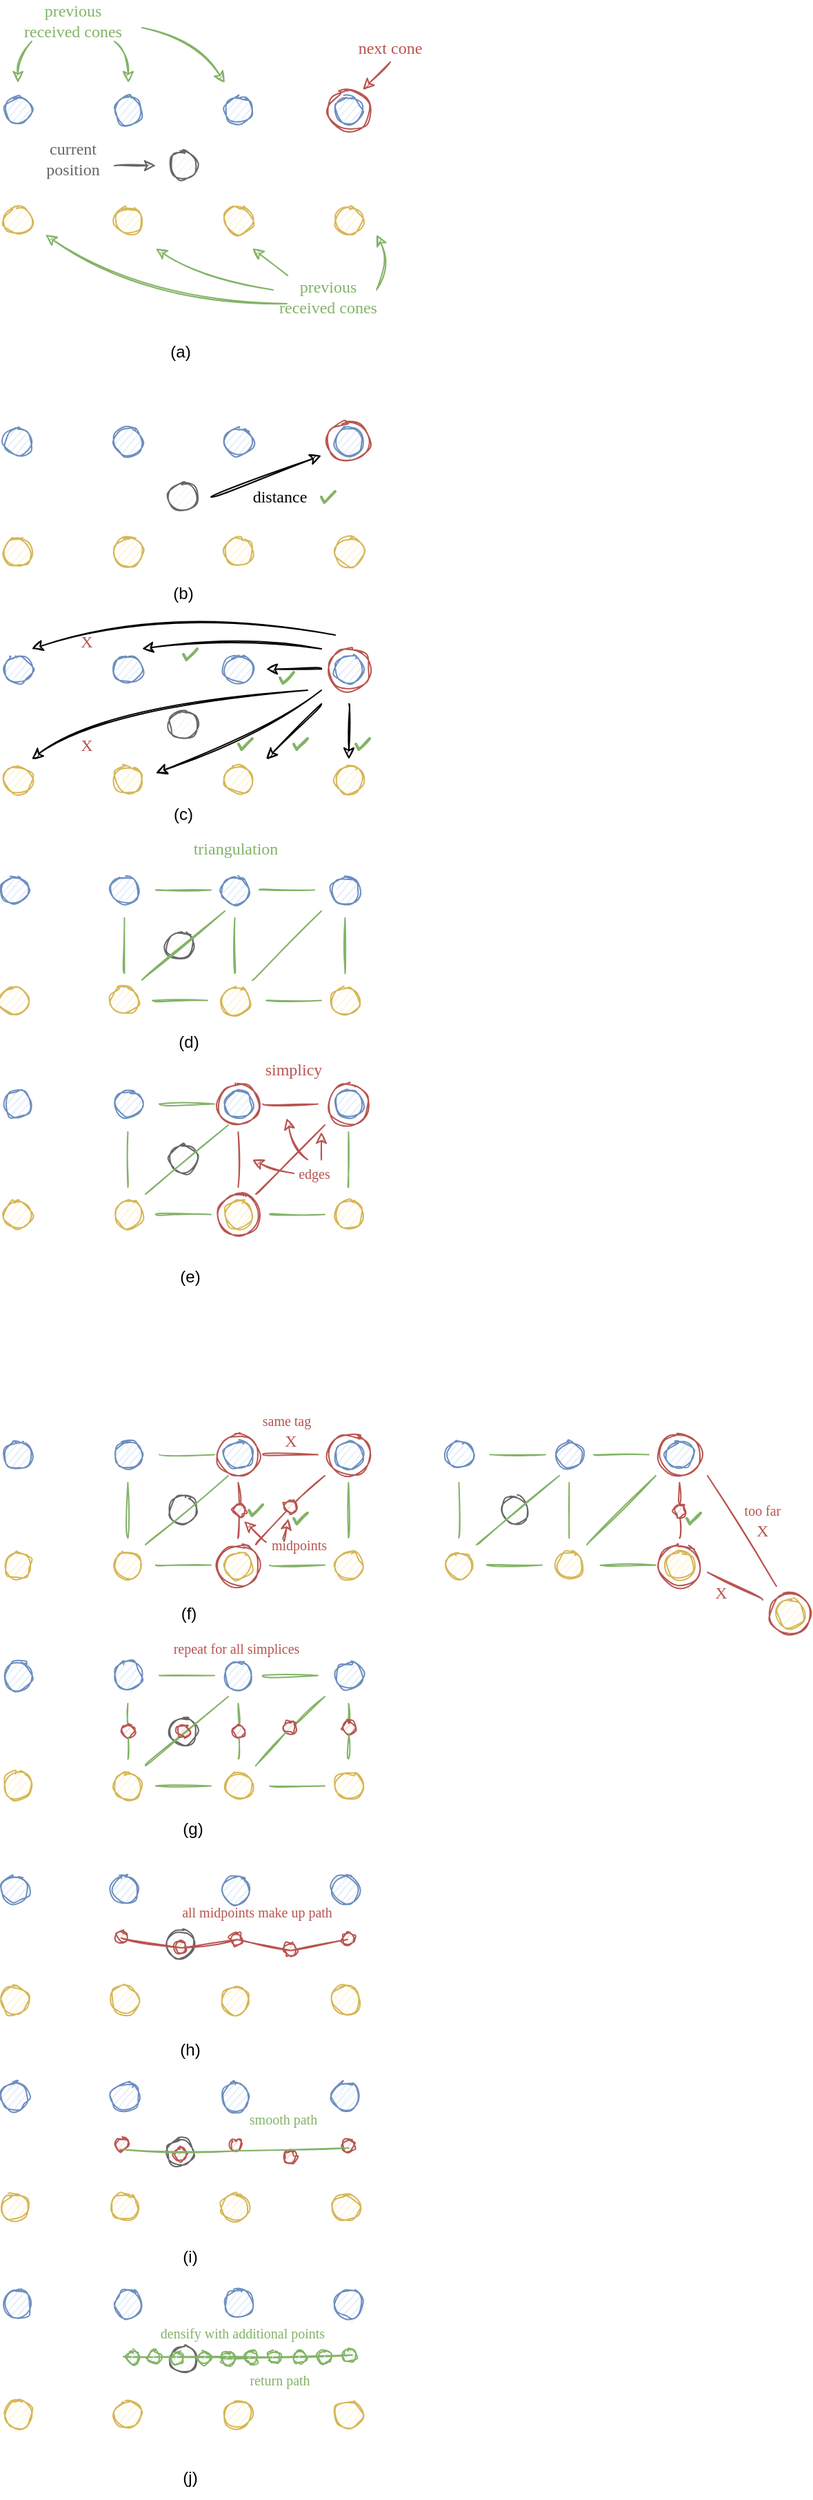 <mxfile version="18.0.6" type="device"><diagram id="pE8NeCkS3sq0RhEdcYLy" name="Page-1"><mxGraphModel dx="1422" dy="1025" grid="1" gridSize="10" guides="1" tooltips="1" connect="1" arrows="1" fold="1" page="1" pageScale="1" pageWidth="850" pageHeight="1100" math="0" shadow="0"><root><mxCell id="0"/><mxCell id="1" parent="0"/><mxCell id="4R3HOGXSp6TmTNWFVv4z-27" value="" style="group" parent="1" vertex="1" connectable="0"><mxGeometry x="80" y="120" width="310" height="230" as="geometry"/></mxCell><mxCell id="4R3HOGXSp6TmTNWFVv4z-1" value="" style="ellipse;whiteSpace=wrap;html=1;aspect=fixed;sketch=1;fillColor=#dae8fc;strokeColor=#6c8ebf;" parent="4R3HOGXSp6TmTNWFVv4z-27" vertex="1"><mxGeometry x="80" y="70" width="20" height="20" as="geometry"/></mxCell><mxCell id="4R3HOGXSp6TmTNWFVv4z-2" value="" style="ellipse;whiteSpace=wrap;html=1;aspect=fixed;sketch=1;fillColor=#dae8fc;strokeColor=#6c8ebf;" parent="4R3HOGXSp6TmTNWFVv4z-27" vertex="1"><mxGeometry y="70" width="20" height="20" as="geometry"/></mxCell><mxCell id="4R3HOGXSp6TmTNWFVv4z-3" value="" style="ellipse;whiteSpace=wrap;html=1;aspect=fixed;sketch=1;fillColor=#dae8fc;strokeColor=#6c8ebf;" parent="4R3HOGXSp6TmTNWFVv4z-27" vertex="1"><mxGeometry x="160" y="70" width="20" height="20" as="geometry"/></mxCell><mxCell id="4R3HOGXSp6TmTNWFVv4z-4" value="" style="ellipse;whiteSpace=wrap;html=1;aspect=fixed;sketch=1;fillColor=#dae8fc;strokeColor=#6c8ebf;" parent="4R3HOGXSp6TmTNWFVv4z-27" vertex="1"><mxGeometry x="240" y="70" width="20" height="20" as="geometry"/></mxCell><mxCell id="4R3HOGXSp6TmTNWFVv4z-5" value="" style="ellipse;whiteSpace=wrap;html=1;aspect=fixed;sketch=1;fillColor=#fff2cc;strokeColor=#d6b656;" parent="4R3HOGXSp6TmTNWFVv4z-27" vertex="1"><mxGeometry y="150" width="20" height="20" as="geometry"/></mxCell><mxCell id="4R3HOGXSp6TmTNWFVv4z-6" value="" style="ellipse;whiteSpace=wrap;html=1;aspect=fixed;sketch=1;fillColor=#fff2cc;strokeColor=#d6b656;" parent="4R3HOGXSp6TmTNWFVv4z-27" vertex="1"><mxGeometry x="80" y="150" width="20" height="20" as="geometry"/></mxCell><mxCell id="4R3HOGXSp6TmTNWFVv4z-7" value="" style="ellipse;whiteSpace=wrap;html=1;aspect=fixed;sketch=1;fillColor=#fff2cc;strokeColor=#d6b656;" parent="4R3HOGXSp6TmTNWFVv4z-27" vertex="1"><mxGeometry x="160" y="150" width="20" height="20" as="geometry"/></mxCell><mxCell id="4R3HOGXSp6TmTNWFVv4z-8" value="" style="ellipse;whiteSpace=wrap;html=1;aspect=fixed;sketch=1;fillColor=#fff2cc;strokeColor=#d6b656;" parent="4R3HOGXSp6TmTNWFVv4z-27" vertex="1"><mxGeometry x="240" y="150" width="20" height="20" as="geometry"/></mxCell><mxCell id="4R3HOGXSp6TmTNWFVv4z-9" value="" style="ellipse;whiteSpace=wrap;html=1;aspect=fixed;sketch=1;fillColor=#f5f5f5;strokeColor=#666666;fontColor=#333333;" parent="4R3HOGXSp6TmTNWFVv4z-27" vertex="1"><mxGeometry x="120" y="110" width="20" height="20" as="geometry"/></mxCell><mxCell id="4R3HOGXSp6TmTNWFVv4z-10" value="" style="ellipse;whiteSpace=wrap;html=1;aspect=fixed;sketch=1;fillColor=none;strokeColor=#b85450;" parent="4R3HOGXSp6TmTNWFVv4z-27" vertex="1"><mxGeometry x="235" y="65" width="30" height="30" as="geometry"/></mxCell><mxCell id="4R3HOGXSp6TmTNWFVv4z-11" value="next cone" style="text;html=1;align=center;verticalAlign=middle;whiteSpace=wrap;rounded=0;sketch=1;fontFamily=Comic Sans MS;strokeColor=none;fontColor=#B85450;" parent="4R3HOGXSp6TmTNWFVv4z-27" vertex="1"><mxGeometry x="250" y="20" width="60" height="30" as="geometry"/></mxCell><mxCell id="4R3HOGXSp6TmTNWFVv4z-12" value="" style="endArrow=classic;html=1;rounded=0;fontFamily=Comic Sans MS;sketch=1;fillColor=#f8cecc;strokeColor=#b85450;" parent="4R3HOGXSp6TmTNWFVv4z-27" edge="1"><mxGeometry width="50" height="50" relative="1" as="geometry"><mxPoint x="280" y="45" as="sourcePoint"/><mxPoint x="260" y="65" as="targetPoint"/></mxGeometry></mxCell><mxCell id="4R3HOGXSp6TmTNWFVv4z-13" value="current position" style="text;html=1;align=center;verticalAlign=middle;whiteSpace=wrap;rounded=0;sketch=1;fontFamily=Comic Sans MS;strokeColor=none;fillColor=none;fontColor=#666666;" parent="4R3HOGXSp6TmTNWFVv4z-27" vertex="1"><mxGeometry x="20" y="100" width="60" height="30" as="geometry"/></mxCell><mxCell id="4R3HOGXSp6TmTNWFVv4z-14" value="" style="endArrow=classic;html=1;rounded=0;fontFamily=Comic Sans MS;sketch=1;fillColor=#f5f5f5;strokeColor=#666666;" parent="4R3HOGXSp6TmTNWFVv4z-27" edge="1"><mxGeometry width="50" height="50" relative="1" as="geometry"><mxPoint x="80" y="120" as="sourcePoint"/><mxPoint x="110" y="120" as="targetPoint"/></mxGeometry></mxCell><mxCell id="4R3HOGXSp6TmTNWFVv4z-15" value="previous received cones" style="text;html=1;strokeColor=none;fillColor=none;align=center;verticalAlign=middle;whiteSpace=wrap;rounded=0;sketch=1;fontFamily=Comic Sans MS;labelBackgroundColor=none;fontColor=#82B366;" parent="4R3HOGXSp6TmTNWFVv4z-27" vertex="1"><mxGeometry x="195" y="200" width="80" height="30" as="geometry"/></mxCell><mxCell id="4R3HOGXSp6TmTNWFVv4z-16" value="" style="endArrow=classic;html=1;sketch=1;fontFamily=Comic Sans MS;exitX=0;exitY=0.333;exitDx=0;exitDy=0;exitPerimeter=0;curved=1;fillColor=#d5e8d4;strokeColor=#82b366;" parent="4R3HOGXSp6TmTNWFVv4z-27" source="4R3HOGXSp6TmTNWFVv4z-15" edge="1"><mxGeometry width="50" height="50" relative="1" as="geometry"><mxPoint x="170" y="210" as="sourcePoint"/><mxPoint x="110" y="180" as="targetPoint"/><Array as="points"><mxPoint x="140" y="200"/></Array></mxGeometry></mxCell><mxCell id="4R3HOGXSp6TmTNWFVv4z-17" value="" style="endArrow=classic;html=1;sketch=1;fontFamily=Comic Sans MS;exitX=0.125;exitY=0.667;exitDx=0;exitDy=0;exitPerimeter=0;curved=1;fillColor=#d5e8d4;strokeColor=#82b366;" parent="4R3HOGXSp6TmTNWFVv4z-27" source="4R3HOGXSp6TmTNWFVv4z-15" edge="1"><mxGeometry width="50" height="50" relative="1" as="geometry"><mxPoint x="170" y="220" as="sourcePoint"/><mxPoint x="30" y="170" as="targetPoint"/><Array as="points"><mxPoint x="100" y="220"/></Array></mxGeometry></mxCell><mxCell id="4R3HOGXSp6TmTNWFVv4z-18" value="" style="endArrow=classic;html=1;rounded=0;sketch=1;fontFamily=Comic Sans MS;exitX=0.132;exitY=-0.015;exitDx=0;exitDy=0;exitPerimeter=0;fillColor=#d5e8d4;strokeColor=#82b366;" parent="4R3HOGXSp6TmTNWFVv4z-27" source="4R3HOGXSp6TmTNWFVv4z-15" edge="1"><mxGeometry width="50" height="50" relative="1" as="geometry"><mxPoint x="190" y="230" as="sourcePoint"/><mxPoint x="180" y="180" as="targetPoint"/></mxGeometry></mxCell><mxCell id="4R3HOGXSp6TmTNWFVv4z-20" value="" style="endArrow=classic;html=1;sketch=1;fontFamily=Comic Sans MS;exitX=0.938;exitY=0.333;exitDx=0;exitDy=0;exitPerimeter=0;curved=1;fillColor=#d5e8d4;strokeColor=#82b366;" parent="4R3HOGXSp6TmTNWFVv4z-27" source="4R3HOGXSp6TmTNWFVv4z-15" edge="1"><mxGeometry width="50" height="50" relative="1" as="geometry"><mxPoint x="250" y="190" as="sourcePoint"/><mxPoint x="270" y="170" as="targetPoint"/><Array as="points"><mxPoint x="280" y="190"/></Array></mxGeometry></mxCell><mxCell id="4R3HOGXSp6TmTNWFVv4z-21" value="previous received cones" style="text;html=1;strokeColor=none;fillColor=none;align=center;verticalAlign=middle;whiteSpace=wrap;rounded=0;sketch=1;fontFamily=Comic Sans MS;fontColor=#82B366;" parent="4R3HOGXSp6TmTNWFVv4z-27" vertex="1"><mxGeometry x="10" width="80" height="30" as="geometry"/></mxCell><mxCell id="4R3HOGXSp6TmTNWFVv4z-23" value="" style="endArrow=classic;html=1;sketch=1;fontFamily=Comic Sans MS;fontColor=#82B366;curved=1;exitX=0.125;exitY=1;exitDx=0;exitDy=0;exitPerimeter=0;fillColor=#d5e8d4;strokeColor=#82b366;" parent="4R3HOGXSp6TmTNWFVv4z-27" source="4R3HOGXSp6TmTNWFVv4z-21" edge="1"><mxGeometry width="50" height="50" relative="1" as="geometry"><mxPoint x="-60" y="80" as="sourcePoint"/><mxPoint x="10" y="60" as="targetPoint"/><Array as="points"><mxPoint x="10" y="40"/></Array></mxGeometry></mxCell><mxCell id="4R3HOGXSp6TmTNWFVv4z-24" value="" style="endArrow=classic;html=1;sketch=1;fontFamily=Comic Sans MS;fontColor=#82B366;curved=1;exitX=0.875;exitY=1;exitDx=0;exitDy=0;exitPerimeter=0;fillColor=#d5e8d4;strokeColor=#82b366;" parent="4R3HOGXSp6TmTNWFVv4z-27" source="4R3HOGXSp6TmTNWFVv4z-21" edge="1"><mxGeometry width="50" height="50" relative="1" as="geometry"><mxPoint x="80" y="40" as="sourcePoint"/><mxPoint x="90" y="60" as="targetPoint"/><Array as="points"><mxPoint x="90" y="40"/></Array></mxGeometry></mxCell><mxCell id="4R3HOGXSp6TmTNWFVv4z-25" value="" style="endArrow=classic;html=1;sketch=1;fontFamily=Comic Sans MS;fontColor=#82B366;curved=1;fillColor=#d5e8d4;strokeColor=#82b366;" parent="4R3HOGXSp6TmTNWFVv4z-27" edge="1"><mxGeometry width="50" height="50" relative="1" as="geometry"><mxPoint x="100" y="20" as="sourcePoint"/><mxPoint x="160" y="60" as="targetPoint"/><Array as="points"><mxPoint x="140" y="30"/></Array></mxGeometry></mxCell><mxCell id="4R3HOGXSp6TmTNWFVv4z-29" value="" style="ellipse;whiteSpace=wrap;html=1;aspect=fixed;sketch=1;fillColor=#dae8fc;strokeColor=#6c8ebf;" parent="1" vertex="1"><mxGeometry x="160" y="430" width="20" height="20" as="geometry"/></mxCell><mxCell id="4R3HOGXSp6TmTNWFVv4z-30" value="" style="ellipse;whiteSpace=wrap;html=1;aspect=fixed;sketch=1;fillColor=#dae8fc;strokeColor=#6c8ebf;" parent="1" vertex="1"><mxGeometry x="80" y="430" width="20" height="20" as="geometry"/></mxCell><mxCell id="4R3HOGXSp6TmTNWFVv4z-31" value="" style="ellipse;whiteSpace=wrap;html=1;aspect=fixed;sketch=1;fillColor=#dae8fc;strokeColor=#6c8ebf;" parent="1" vertex="1"><mxGeometry x="240" y="430" width="20" height="20" as="geometry"/></mxCell><mxCell id="4R3HOGXSp6TmTNWFVv4z-32" value="" style="ellipse;whiteSpace=wrap;html=1;aspect=fixed;sketch=1;fillColor=#dae8fc;strokeColor=#6c8ebf;" parent="1" vertex="1"><mxGeometry x="320" y="430" width="20" height="20" as="geometry"/></mxCell><mxCell id="4R3HOGXSp6TmTNWFVv4z-33" value="" style="ellipse;whiteSpace=wrap;html=1;aspect=fixed;sketch=1;fillColor=#fff2cc;strokeColor=#d6b656;" parent="1" vertex="1"><mxGeometry x="80" y="510" width="20" height="20" as="geometry"/></mxCell><mxCell id="4R3HOGXSp6TmTNWFVv4z-34" value="" style="ellipse;whiteSpace=wrap;html=1;aspect=fixed;sketch=1;fillColor=#fff2cc;strokeColor=#d6b656;" parent="1" vertex="1"><mxGeometry x="160" y="510" width="20" height="20" as="geometry"/></mxCell><mxCell id="4R3HOGXSp6TmTNWFVv4z-35" value="" style="ellipse;whiteSpace=wrap;html=1;aspect=fixed;sketch=1;fillColor=#fff2cc;strokeColor=#d6b656;" parent="1" vertex="1"><mxGeometry x="240" y="510" width="20" height="20" as="geometry"/></mxCell><mxCell id="4R3HOGXSp6TmTNWFVv4z-36" value="" style="ellipse;whiteSpace=wrap;html=1;aspect=fixed;sketch=1;fillColor=#fff2cc;strokeColor=#d6b656;" parent="1" vertex="1"><mxGeometry x="320" y="510" width="20" height="20" as="geometry"/></mxCell><mxCell id="4R3HOGXSp6TmTNWFVv4z-37" value="" style="ellipse;whiteSpace=wrap;html=1;aspect=fixed;sketch=1;fillColor=#f5f5f5;strokeColor=#666666;fontColor=#333333;" parent="1" vertex="1"><mxGeometry x="200" y="470" width="20" height="20" as="geometry"/></mxCell><mxCell id="4R3HOGXSp6TmTNWFVv4z-38" value="" style="ellipse;whiteSpace=wrap;html=1;aspect=fixed;sketch=1;fillColor=none;strokeColor=#b85450;" parent="1" vertex="1"><mxGeometry x="315" y="425" width="30" height="30" as="geometry"/></mxCell><mxCell id="4R3HOGXSp6TmTNWFVv4z-52" value="" style="endArrow=classic;startArrow=none;html=1;sketch=1;fontFamily=Comic Sans MS;fontColor=#B85450;curved=1;startFill=0;" parent="1" edge="1"><mxGeometry width="50" height="50" relative="1" as="geometry"><mxPoint x="230" y="480" as="sourcePoint"/><mxPoint x="310" y="450" as="targetPoint"/></mxGeometry></mxCell><mxCell id="4R3HOGXSp6TmTNWFVv4z-53" value="distance" style="text;html=1;strokeColor=none;fillColor=none;align=center;verticalAlign=middle;whiteSpace=wrap;rounded=0;labelBackgroundColor=none;sketch=1;fontFamily=Comic Sans MS;fontColor=#000000;" parent="1" vertex="1"><mxGeometry x="250" y="465" width="60" height="30" as="geometry"/></mxCell><mxCell id="4R3HOGXSp6TmTNWFVv4z-56" value="" style="ellipse;whiteSpace=wrap;html=1;aspect=fixed;sketch=1;fillColor=#dae8fc;strokeColor=#6c8ebf;" parent="1" vertex="1"><mxGeometry x="160" y="595" width="20" height="20" as="geometry"/></mxCell><mxCell id="4R3HOGXSp6TmTNWFVv4z-57" value="" style="ellipse;whiteSpace=wrap;html=1;aspect=fixed;sketch=1;fillColor=#dae8fc;strokeColor=#6c8ebf;" parent="1" vertex="1"><mxGeometry x="80" y="595" width="20" height="20" as="geometry"/></mxCell><mxCell id="4R3HOGXSp6TmTNWFVv4z-58" value="" style="ellipse;whiteSpace=wrap;html=1;aspect=fixed;sketch=1;fillColor=#dae8fc;strokeColor=#6c8ebf;" parent="1" vertex="1"><mxGeometry x="240" y="595" width="20" height="20" as="geometry"/></mxCell><mxCell id="4R3HOGXSp6TmTNWFVv4z-59" value="" style="ellipse;whiteSpace=wrap;html=1;aspect=fixed;sketch=1;fillColor=#dae8fc;strokeColor=#6c8ebf;" parent="1" vertex="1"><mxGeometry x="320" y="595" width="20" height="20" as="geometry"/></mxCell><mxCell id="4R3HOGXSp6TmTNWFVv4z-60" value="" style="ellipse;whiteSpace=wrap;html=1;aspect=fixed;sketch=1;fillColor=#fff2cc;strokeColor=#d6b656;" parent="1" vertex="1"><mxGeometry x="80" y="675" width="20" height="20" as="geometry"/></mxCell><mxCell id="4R3HOGXSp6TmTNWFVv4z-61" value="" style="ellipse;whiteSpace=wrap;html=1;aspect=fixed;sketch=1;fillColor=#fff2cc;strokeColor=#d6b656;" parent="1" vertex="1"><mxGeometry x="160" y="675" width="20" height="20" as="geometry"/></mxCell><mxCell id="4R3HOGXSp6TmTNWFVv4z-62" value="" style="ellipse;whiteSpace=wrap;html=1;aspect=fixed;sketch=1;fillColor=#fff2cc;strokeColor=#d6b656;" parent="1" vertex="1"><mxGeometry x="240" y="675" width="20" height="20" as="geometry"/></mxCell><mxCell id="4R3HOGXSp6TmTNWFVv4z-63" value="" style="ellipse;whiteSpace=wrap;html=1;aspect=fixed;sketch=1;fillColor=#fff2cc;strokeColor=#d6b656;" parent="1" vertex="1"><mxGeometry x="320" y="675" width="20" height="20" as="geometry"/></mxCell><mxCell id="4R3HOGXSp6TmTNWFVv4z-64" value="" style="ellipse;whiteSpace=wrap;html=1;aspect=fixed;sketch=1;fillColor=#f5f5f5;strokeColor=#666666;fontColor=#333333;" parent="1" vertex="1"><mxGeometry x="200" y="635" width="20" height="20" as="geometry"/></mxCell><mxCell id="4R3HOGXSp6TmTNWFVv4z-65" value="" style="ellipse;whiteSpace=wrap;html=1;aspect=fixed;sketch=1;fillColor=none;strokeColor=#b85450;" parent="1" vertex="1"><mxGeometry x="315" y="590" width="30" height="30" as="geometry"/></mxCell><mxCell id="4R3HOGXSp6TmTNWFVv4z-70" value="" style="endArrow=classic;html=1;sketch=1;fontFamily=Comic Sans MS;fontColor=#000000;curved=1;" parent="1" edge="1"><mxGeometry width="50" height="50" relative="1" as="geometry"><mxPoint x="310" y="604.71" as="sourcePoint"/><mxPoint x="270" y="604.71" as="targetPoint"/></mxGeometry></mxCell><mxCell id="4R3HOGXSp6TmTNWFVv4z-71" value="" style="endArrow=classic;html=1;sketch=1;fontFamily=Comic Sans MS;fontColor=#000000;curved=1;" parent="1" edge="1"><mxGeometry width="50" height="50" relative="1" as="geometry"><mxPoint x="310" y="630" as="sourcePoint"/><mxPoint x="270" y="670" as="targetPoint"/></mxGeometry></mxCell><mxCell id="4R3HOGXSp6TmTNWFVv4z-72" value="" style="endArrow=classic;html=1;sketch=1;fontFamily=Comic Sans MS;fontColor=#000000;curved=1;" parent="1" edge="1"><mxGeometry width="50" height="50" relative="1" as="geometry"><mxPoint x="330" y="630" as="sourcePoint"/><mxPoint x="330" y="670" as="targetPoint"/></mxGeometry></mxCell><mxCell id="4R3HOGXSp6TmTNWFVv4z-73" value="" style="endArrow=classic;html=1;sketch=1;fontFamily=Comic Sans MS;fontColor=#000000;curved=1;" parent="1" edge="1"><mxGeometry width="50" height="50" relative="1" as="geometry"><mxPoint x="310" y="590" as="sourcePoint"/><mxPoint x="180" y="590" as="targetPoint"/><Array as="points"><mxPoint x="250" y="580"/></Array></mxGeometry></mxCell><mxCell id="4R3HOGXSp6TmTNWFVv4z-74" value="" style="endArrow=classic;html=1;sketch=1;fontFamily=Comic Sans MS;fontColor=#000000;curved=1;" parent="1" edge="1"><mxGeometry width="50" height="50" relative="1" as="geometry"><mxPoint x="320" y="580" as="sourcePoint"/><mxPoint x="100" y="590" as="targetPoint"/><Array as="points"><mxPoint x="200" y="560"/></Array></mxGeometry></mxCell><mxCell id="4R3HOGXSp6TmTNWFVv4z-75" value="" style="endArrow=classic;html=1;sketch=1;fontFamily=Comic Sans MS;fontColor=#000000;curved=1;" parent="1" edge="1"><mxGeometry width="50" height="50" relative="1" as="geometry"><mxPoint x="310" y="620" as="sourcePoint"/><mxPoint x="190" y="680" as="targetPoint"/><Array as="points"><mxPoint x="270" y="650"/></Array></mxGeometry></mxCell><mxCell id="4R3HOGXSp6TmTNWFVv4z-76" value="" style="endArrow=classic;html=1;sketch=1;fontFamily=Comic Sans MS;fontColor=#000000;curved=1;" parent="1" edge="1"><mxGeometry width="50" height="50" relative="1" as="geometry"><mxPoint x="300" y="620" as="sourcePoint"/><mxPoint x="100" y="670" as="targetPoint"/><Array as="points"><mxPoint x="150" y="630"/></Array></mxGeometry></mxCell><mxCell id="4R3HOGXSp6TmTNWFVv4z-77" value="" style="html=1;verticalLabelPosition=bottom;labelBackgroundColor=#ffffff;verticalAlign=top;shadow=0;dashed=0;strokeWidth=2;shape=mxgraph.ios7.misc.check;strokeColor=#82b366;sketch=1;fontFamily=Comic Sans MS;fillColor=#d5e8d4;" parent="1" vertex="1"><mxGeometry x="310" y="476" width="10" height="8" as="geometry"/></mxCell><mxCell id="4R3HOGXSp6TmTNWFVv4z-78" value="" style="html=1;verticalLabelPosition=bottom;labelBackgroundColor=#ffffff;verticalAlign=top;shadow=0;dashed=0;strokeWidth=2;shape=mxgraph.ios7.misc.check;strokeColor=#82b366;sketch=1;fontFamily=Comic Sans MS;fillColor=#d5e8d4;" parent="1" vertex="1"><mxGeometry x="210" y="590" width="10" height="8" as="geometry"/></mxCell><mxCell id="4R3HOGXSp6TmTNWFVv4z-79" value="" style="html=1;verticalLabelPosition=bottom;labelBackgroundColor=#ffffff;verticalAlign=top;shadow=0;dashed=0;strokeWidth=2;shape=mxgraph.ios7.misc.check;strokeColor=#82b366;sketch=1;fontFamily=Comic Sans MS;fillColor=#d5e8d4;" parent="1" vertex="1"><mxGeometry x="280" y="607" width="10" height="8" as="geometry"/></mxCell><mxCell id="4R3HOGXSp6TmTNWFVv4z-80" value="" style="html=1;verticalLabelPosition=bottom;labelBackgroundColor=#ffffff;verticalAlign=top;shadow=0;dashed=0;strokeWidth=2;shape=mxgraph.ios7.misc.check;strokeColor=#82b366;sketch=1;fontFamily=Comic Sans MS;fillColor=#d5e8d4;" parent="1" vertex="1"><mxGeometry x="250" y="655" width="10" height="8" as="geometry"/></mxCell><mxCell id="4R3HOGXSp6TmTNWFVv4z-81" value="" style="html=1;verticalLabelPosition=bottom;labelBackgroundColor=#ffffff;verticalAlign=top;shadow=0;dashed=0;strokeWidth=2;shape=mxgraph.ios7.misc.check;strokeColor=#82b366;sketch=1;fontFamily=Comic Sans MS;fillColor=#d5e8d4;" parent="1" vertex="1"><mxGeometry x="290" y="655" width="10" height="8" as="geometry"/></mxCell><mxCell id="4R3HOGXSp6TmTNWFVv4z-82" value="" style="html=1;verticalLabelPosition=bottom;labelBackgroundColor=#ffffff;verticalAlign=top;shadow=0;dashed=0;strokeWidth=2;shape=mxgraph.ios7.misc.check;strokeColor=#82b366;sketch=1;fontFamily=Comic Sans MS;fillColor=#d5e8d4;" parent="1" vertex="1"><mxGeometry x="335" y="655" width="10" height="8" as="geometry"/></mxCell><mxCell id="4R3HOGXSp6TmTNWFVv4z-84" value="X" style="text;html=1;strokeColor=none;fillColor=none;align=center;verticalAlign=middle;whiteSpace=wrap;rounded=0;labelBackgroundColor=none;sketch=1;fontFamily=Comic Sans MS;fontColor=#B85450;" parent="1" vertex="1"><mxGeometry x="130" y="580" width="20" height="10" as="geometry"/></mxCell><mxCell id="4R3HOGXSp6TmTNWFVv4z-85" value="X" style="text;html=1;strokeColor=none;fillColor=none;align=center;verticalAlign=middle;whiteSpace=wrap;rounded=0;labelBackgroundColor=none;sketch=1;fontFamily=Comic Sans MS;fontColor=#B85450;" parent="1" vertex="1"><mxGeometry x="130" y="655" width="20" height="10" as="geometry"/></mxCell><mxCell id="4R3HOGXSp6TmTNWFVv4z-86" value="" style="ellipse;whiteSpace=wrap;html=1;aspect=fixed;sketch=1;fillColor=#dae8fc;strokeColor=#6c8ebf;" parent="1" vertex="1"><mxGeometry x="157.5" y="755" width="20" height="20" as="geometry"/></mxCell><mxCell id="4R3HOGXSp6TmTNWFVv4z-87" value="" style="ellipse;whiteSpace=wrap;html=1;aspect=fixed;sketch=1;fillColor=#dae8fc;strokeColor=#6c8ebf;" parent="1" vertex="1"><mxGeometry x="77.5" y="755" width="20" height="20" as="geometry"/></mxCell><mxCell id="4R3HOGXSp6TmTNWFVv4z-88" value="" style="ellipse;whiteSpace=wrap;html=1;aspect=fixed;sketch=1;fillColor=#dae8fc;strokeColor=#6c8ebf;" parent="1" vertex="1"><mxGeometry x="237.5" y="755" width="20" height="20" as="geometry"/></mxCell><mxCell id="4R3HOGXSp6TmTNWFVv4z-89" value="" style="ellipse;whiteSpace=wrap;html=1;aspect=fixed;sketch=1;fillColor=#dae8fc;strokeColor=#6c8ebf;" parent="1" vertex="1"><mxGeometry x="317.5" y="755" width="20" height="20" as="geometry"/></mxCell><mxCell id="4R3HOGXSp6TmTNWFVv4z-90" value="" style="ellipse;whiteSpace=wrap;html=1;aspect=fixed;sketch=1;fillColor=#fff2cc;strokeColor=#d6b656;" parent="1" vertex="1"><mxGeometry x="77.5" y="835" width="20" height="20" as="geometry"/></mxCell><mxCell id="4R3HOGXSp6TmTNWFVv4z-91" value="" style="ellipse;whiteSpace=wrap;html=1;aspect=fixed;sketch=1;fillColor=#fff2cc;strokeColor=#d6b656;" parent="1" vertex="1"><mxGeometry x="157.5" y="835" width="20" height="20" as="geometry"/></mxCell><mxCell id="4R3HOGXSp6TmTNWFVv4z-92" value="" style="ellipse;whiteSpace=wrap;html=1;aspect=fixed;sketch=1;fillColor=#fff2cc;strokeColor=#d6b656;" parent="1" vertex="1"><mxGeometry x="237.5" y="835" width="20" height="20" as="geometry"/></mxCell><mxCell id="4R3HOGXSp6TmTNWFVv4z-93" value="" style="ellipse;whiteSpace=wrap;html=1;aspect=fixed;sketch=1;fillColor=#fff2cc;strokeColor=#d6b656;" parent="1" vertex="1"><mxGeometry x="317.5" y="835" width="20" height="20" as="geometry"/></mxCell><mxCell id="4R3HOGXSp6TmTNWFVv4z-94" value="" style="ellipse;whiteSpace=wrap;html=1;aspect=fixed;sketch=1;fillColor=#f5f5f5;strokeColor=#666666;fontColor=#333333;" parent="1" vertex="1"><mxGeometry x="197.5" y="795" width="20" height="20" as="geometry"/></mxCell><mxCell id="4R3HOGXSp6TmTNWFVv4z-100" value="" style="endArrow=none;html=1;sketch=1;fontFamily=Comic Sans MS;fontColor=#B85450;curved=1;fillColor=#d5e8d4;strokeColor=#82b366;" parent="1" edge="1"><mxGeometry width="50" height="50" relative="1" as="geometry"><mxPoint x="190" y="764.71" as="sourcePoint"/><mxPoint x="230" y="764.71" as="targetPoint"/></mxGeometry></mxCell><mxCell id="4R3HOGXSp6TmTNWFVv4z-101" value="" style="endArrow=none;html=1;sketch=1;fontFamily=Comic Sans MS;fontColor=#B85450;curved=1;fillColor=#d5e8d4;strokeColor=#82b366;" parent="1" edge="1"><mxGeometry width="50" height="50" relative="1" as="geometry"><mxPoint x="265" y="764.71" as="sourcePoint"/><mxPoint x="305" y="764.71" as="targetPoint"/></mxGeometry></mxCell><mxCell id="4R3HOGXSp6TmTNWFVv4z-103" value="" style="endArrow=none;html=1;sketch=1;fontFamily=Comic Sans MS;fontColor=#B85450;curved=1;fillColor=#d5e8d4;strokeColor=#82b366;" parent="1" edge="1"><mxGeometry width="50" height="50" relative="1" as="geometry"><mxPoint x="187.5" y="844.71" as="sourcePoint"/><mxPoint x="227.5" y="844.71" as="targetPoint"/></mxGeometry></mxCell><mxCell id="4R3HOGXSp6TmTNWFVv4z-104" value="" style="endArrow=none;html=1;sketch=1;fontFamily=Comic Sans MS;fontColor=#B85450;curved=1;fillColor=#d5e8d4;strokeColor=#82b366;" parent="1" edge="1"><mxGeometry width="50" height="50" relative="1" as="geometry"><mxPoint x="270" y="844.71" as="sourcePoint"/><mxPoint x="310" y="844.71" as="targetPoint"/></mxGeometry></mxCell><mxCell id="4R3HOGXSp6TmTNWFVv4z-106" value="" style="endArrow=none;html=1;sketch=1;fontFamily=Comic Sans MS;fontColor=#B85450;curved=1;fillColor=#d5e8d4;strokeColor=#82b366;" parent="1" edge="1"><mxGeometry width="50" height="50" relative="1" as="geometry"><mxPoint x="167.21" y="825" as="sourcePoint"/><mxPoint x="167.21" y="785" as="targetPoint"/></mxGeometry></mxCell><mxCell id="4R3HOGXSp6TmTNWFVv4z-107" value="" style="endArrow=none;html=1;sketch=1;fontFamily=Comic Sans MS;fontColor=#B85450;curved=1;fillColor=#d5e8d4;strokeColor=#82b366;" parent="1" edge="1"><mxGeometry width="50" height="50" relative="1" as="geometry"><mxPoint x="247.21" y="825" as="sourcePoint"/><mxPoint x="247.21" y="785" as="targetPoint"/></mxGeometry></mxCell><mxCell id="4R3HOGXSp6TmTNWFVv4z-108" value="" style="endArrow=none;html=1;sketch=1;fontFamily=Comic Sans MS;fontColor=#B85450;curved=1;fillColor=#d5e8d4;strokeColor=#82b366;" parent="1" edge="1"><mxGeometry width="50" height="50" relative="1" as="geometry"><mxPoint x="327.21" y="825" as="sourcePoint"/><mxPoint x="327.21" y="785" as="targetPoint"/></mxGeometry></mxCell><mxCell id="4R3HOGXSp6TmTNWFVv4z-109" value="" style="endArrow=none;html=1;sketch=1;fontFamily=Comic Sans MS;fontColor=#B85450;curved=1;fillColor=#d5e8d4;strokeColor=#82b366;" parent="1" edge="1"><mxGeometry width="50" height="50" relative="1" as="geometry"><mxPoint x="180" y="830" as="sourcePoint"/><mxPoint x="240" y="780" as="targetPoint"/></mxGeometry></mxCell><mxCell id="4R3HOGXSp6TmTNWFVv4z-110" value="" style="endArrow=none;html=1;sketch=1;fontFamily=Comic Sans MS;fontColor=#B85450;curved=1;fillColor=#d5e8d4;strokeColor=#82b366;" parent="1" edge="1"><mxGeometry width="50" height="50" relative="1" as="geometry"><mxPoint x="260" y="830" as="sourcePoint"/><mxPoint x="310" y="780" as="targetPoint"/></mxGeometry></mxCell><mxCell id="4R3HOGXSp6TmTNWFVv4z-130" value="" style="ellipse;whiteSpace=wrap;html=1;aspect=fixed;sketch=1;fillColor=#dae8fc;strokeColor=#6c8ebf;" parent="1" vertex="1"><mxGeometry x="160" y="910" width="20" height="20" as="geometry"/></mxCell><mxCell id="4R3HOGXSp6TmTNWFVv4z-131" value="" style="ellipse;whiteSpace=wrap;html=1;aspect=fixed;sketch=1;fillColor=#dae8fc;strokeColor=#6c8ebf;" parent="1" vertex="1"><mxGeometry x="80" y="910" width="20" height="20" as="geometry"/></mxCell><mxCell id="4R3HOGXSp6TmTNWFVv4z-132" value="" style="ellipse;whiteSpace=wrap;html=1;aspect=fixed;sketch=1;fillColor=#dae8fc;strokeColor=#6c8ebf;" parent="1" vertex="1"><mxGeometry x="240" y="910" width="20" height="20" as="geometry"/></mxCell><mxCell id="4R3HOGXSp6TmTNWFVv4z-133" value="" style="ellipse;whiteSpace=wrap;html=1;aspect=fixed;sketch=1;fillColor=#dae8fc;strokeColor=#6c8ebf;" parent="1" vertex="1"><mxGeometry x="320" y="910" width="20" height="20" as="geometry"/></mxCell><mxCell id="4R3HOGXSp6TmTNWFVv4z-134" value="" style="ellipse;whiteSpace=wrap;html=1;aspect=fixed;sketch=1;fillColor=#fff2cc;strokeColor=#d6b656;" parent="1" vertex="1"><mxGeometry x="80" y="990" width="20" height="20" as="geometry"/></mxCell><mxCell id="4R3HOGXSp6TmTNWFVv4z-135" value="" style="ellipse;whiteSpace=wrap;html=1;aspect=fixed;sketch=1;fillColor=#fff2cc;strokeColor=#d6b656;" parent="1" vertex="1"><mxGeometry x="160" y="990" width="20" height="20" as="geometry"/></mxCell><mxCell id="4R3HOGXSp6TmTNWFVv4z-136" value="" style="ellipse;whiteSpace=wrap;html=1;aspect=fixed;sketch=1;fillColor=#fff2cc;strokeColor=#d6b656;" parent="1" vertex="1"><mxGeometry x="240" y="990" width="20" height="20" as="geometry"/></mxCell><mxCell id="4R3HOGXSp6TmTNWFVv4z-137" value="" style="ellipse;whiteSpace=wrap;html=1;aspect=fixed;sketch=1;fillColor=#fff2cc;strokeColor=#d6b656;" parent="1" vertex="1"><mxGeometry x="320" y="990" width="20" height="20" as="geometry"/></mxCell><mxCell id="4R3HOGXSp6TmTNWFVv4z-138" value="" style="ellipse;whiteSpace=wrap;html=1;aspect=fixed;sketch=1;fillColor=#f5f5f5;strokeColor=#666666;fontColor=#333333;" parent="1" vertex="1"><mxGeometry x="200" y="950" width="20" height="20" as="geometry"/></mxCell><mxCell id="4R3HOGXSp6TmTNWFVv4z-139" value="" style="endArrow=none;html=1;sketch=1;fontFamily=Comic Sans MS;fontColor=#B85450;curved=1;fillColor=#d5e8d4;strokeColor=#82b366;" parent="1" edge="1"><mxGeometry width="50" height="50" relative="1" as="geometry"><mxPoint x="192.5" y="919.71" as="sourcePoint"/><mxPoint x="232.5" y="919.71" as="targetPoint"/></mxGeometry></mxCell><mxCell id="4R3HOGXSp6TmTNWFVv4z-140" value="" style="endArrow=none;html=1;sketch=1;fontFamily=Comic Sans MS;fontColor=#B85450;curved=1;fillColor=#f8cecc;strokeColor=#b85450;" parent="1" edge="1"><mxGeometry width="50" height="50" relative="1" as="geometry"><mxPoint x="267.5" y="919.71" as="sourcePoint"/><mxPoint x="307.5" y="919.71" as="targetPoint"/></mxGeometry></mxCell><mxCell id="4R3HOGXSp6TmTNWFVv4z-141" value="" style="endArrow=none;html=1;sketch=1;fontFamily=Comic Sans MS;fontColor=#B85450;curved=1;fillColor=#d5e8d4;strokeColor=#82b366;" parent="1" edge="1"><mxGeometry width="50" height="50" relative="1" as="geometry"><mxPoint x="190" y="999.71" as="sourcePoint"/><mxPoint x="230" y="999.71" as="targetPoint"/></mxGeometry></mxCell><mxCell id="4R3HOGXSp6TmTNWFVv4z-142" value="" style="endArrow=none;html=1;sketch=1;fontFamily=Comic Sans MS;fontColor=#B85450;curved=1;fillColor=#d5e8d4;strokeColor=#82b366;" parent="1" edge="1"><mxGeometry width="50" height="50" relative="1" as="geometry"><mxPoint x="272.5" y="999.71" as="sourcePoint"/><mxPoint x="312.5" y="999.71" as="targetPoint"/></mxGeometry></mxCell><mxCell id="4R3HOGXSp6TmTNWFVv4z-143" value="" style="endArrow=none;html=1;sketch=1;fontFamily=Comic Sans MS;fontColor=#B85450;curved=1;fillColor=#d5e8d4;strokeColor=#82b366;" parent="1" edge="1"><mxGeometry width="50" height="50" relative="1" as="geometry"><mxPoint x="169.71" y="980" as="sourcePoint"/><mxPoint x="169.71" y="940" as="targetPoint"/></mxGeometry></mxCell><mxCell id="4R3HOGXSp6TmTNWFVv4z-144" value="" style="endArrow=none;html=1;sketch=1;fontFamily=Comic Sans MS;fontColor=#B85450;curved=1;fillColor=#f8cecc;strokeColor=#b85450;" parent="1" edge="1"><mxGeometry width="50" height="50" relative="1" as="geometry"><mxPoint x="249.71" y="980" as="sourcePoint"/><mxPoint x="249.71" y="940" as="targetPoint"/></mxGeometry></mxCell><mxCell id="4R3HOGXSp6TmTNWFVv4z-145" value="" style="endArrow=none;html=1;sketch=1;fontFamily=Comic Sans MS;fontColor=#B85450;curved=1;fillColor=#d5e8d4;strokeColor=#82b366;" parent="1" edge="1"><mxGeometry width="50" height="50" relative="1" as="geometry"><mxPoint x="329.71" y="980" as="sourcePoint"/><mxPoint x="329.71" y="940" as="targetPoint"/></mxGeometry></mxCell><mxCell id="4R3HOGXSp6TmTNWFVv4z-146" value="" style="endArrow=none;html=1;sketch=1;fontFamily=Comic Sans MS;fontColor=#B85450;curved=1;fillColor=#d5e8d4;strokeColor=#82b366;" parent="1" edge="1"><mxGeometry width="50" height="50" relative="1" as="geometry"><mxPoint x="182.5" y="985" as="sourcePoint"/><mxPoint x="242.5" y="935" as="targetPoint"/></mxGeometry></mxCell><mxCell id="4R3HOGXSp6TmTNWFVv4z-147" value="" style="endArrow=none;html=1;sketch=1;fontFamily=Comic Sans MS;fontColor=#B85450;curved=1;fillColor=#f8cecc;strokeColor=#b85450;" parent="1" edge="1"><mxGeometry width="50" height="50" relative="1" as="geometry"><mxPoint x="262.5" y="985" as="sourcePoint"/><mxPoint x="312.5" y="935" as="targetPoint"/></mxGeometry></mxCell><mxCell id="4R3HOGXSp6TmTNWFVv4z-148" value="" style="ellipse;whiteSpace=wrap;html=1;aspect=fixed;sketch=1;fillColor=none;strokeColor=#b85450;" parent="1" vertex="1"><mxGeometry x="315" y="905" width="30" height="30" as="geometry"/></mxCell><mxCell id="4R3HOGXSp6TmTNWFVv4z-149" value="" style="ellipse;whiteSpace=wrap;html=1;aspect=fixed;sketch=1;fillColor=none;strokeColor=#b85450;" parent="1" vertex="1"><mxGeometry x="235" y="985" width="30" height="30" as="geometry"/></mxCell><mxCell id="4R3HOGXSp6TmTNWFVv4z-150" value="" style="ellipse;whiteSpace=wrap;html=1;aspect=fixed;sketch=1;fillColor=none;strokeColor=#b85450;" parent="1" vertex="1"><mxGeometry x="235" y="905" width="30" height="30" as="geometry"/></mxCell><mxCell id="4R3HOGXSp6TmTNWFVv4z-151" value="simplicy" style="text;html=1;strokeColor=none;fillColor=none;align=center;verticalAlign=middle;whiteSpace=wrap;rounded=0;labelBackgroundColor=none;sketch=1;fontFamily=Comic Sans MS;fontColor=#B85450;" parent="1" vertex="1"><mxGeometry x="260" y="880" width="60" height="30" as="geometry"/></mxCell><mxCell id="4R3HOGXSp6TmTNWFVv4z-152" value="triangulation" style="text;html=1;strokeColor=none;fillColor=none;align=center;verticalAlign=middle;whiteSpace=wrap;rounded=0;labelBackgroundColor=none;sketch=1;fontFamily=Comic Sans MS;fontColor=#82B366;" parent="1" vertex="1"><mxGeometry x="217.5" y="720" width="60" height="30" as="geometry"/></mxCell><mxCell id="4R3HOGXSp6TmTNWFVv4z-153" value="edges" style="text;html=1;strokeColor=none;fillColor=none;align=center;verticalAlign=middle;whiteSpace=wrap;rounded=0;labelBackgroundColor=none;sketch=1;fontFamily=Comic Sans MS;fontColor=#B85450;fontSize=10;" parent="1" vertex="1"><mxGeometry x="275" y="955" width="60" height="30" as="geometry"/></mxCell><mxCell id="4R3HOGXSp6TmTNWFVv4z-154" value="" style="endArrow=classic;html=1;sketch=1;fontFamily=Comic Sans MS;fontSize=8;fontColor=#82B366;curved=1;fillColor=#f8cecc;strokeColor=#b85450;" parent="1" edge="1"><mxGeometry width="50" height="50" relative="1" as="geometry"><mxPoint x="310" y="960" as="sourcePoint"/><mxPoint x="310" y="940" as="targetPoint"/></mxGeometry></mxCell><mxCell id="4R3HOGXSp6TmTNWFVv4z-155" value="" style="endArrow=classic;html=1;sketch=1;fontFamily=Comic Sans MS;fontSize=8;fontColor=#82B366;curved=1;exitX=0.417;exitY=0.167;exitDx=0;exitDy=0;exitPerimeter=0;fillColor=#f8cecc;strokeColor=#b85450;" parent="1" source="4R3HOGXSp6TmTNWFVv4z-153" edge="1"><mxGeometry width="50" height="50" relative="1" as="geometry"><mxPoint x="284.92" y="950" as="sourcePoint"/><mxPoint x="284.92" y="930" as="targetPoint"/><Array as="points"><mxPoint x="290" y="950"/></Array></mxGeometry></mxCell><mxCell id="4R3HOGXSp6TmTNWFVv4z-156" value="" style="endArrow=classic;html=1;sketch=1;fontFamily=Comic Sans MS;fontSize=8;fontColor=#82B366;curved=1;exitX=0.25;exitY=0.5;exitDx=0;exitDy=0;exitPerimeter=0;fillColor=#f8cecc;strokeColor=#b85450;" parent="1" source="4R3HOGXSp6TmTNWFVv4z-153" edge="1"><mxGeometry width="50" height="50" relative="1" as="geometry"><mxPoint x="310.02" y="970.01" as="sourcePoint"/><mxPoint x="260" y="960" as="targetPoint"/><Array as="points"><mxPoint x="280" y="970"/></Array></mxGeometry></mxCell><mxCell id="4R3HOGXSp6TmTNWFVv4z-158" value="" style="ellipse;whiteSpace=wrap;html=1;aspect=fixed;sketch=1;fillColor=#dae8fc;strokeColor=#6c8ebf;" parent="1" vertex="1"><mxGeometry x="160" y="1164" width="20" height="20" as="geometry"/></mxCell><mxCell id="4R3HOGXSp6TmTNWFVv4z-159" value="" style="ellipse;whiteSpace=wrap;html=1;aspect=fixed;sketch=1;fillColor=#dae8fc;strokeColor=#6c8ebf;" parent="1" vertex="1"><mxGeometry x="80" y="1164" width="20" height="20" as="geometry"/></mxCell><mxCell id="4R3HOGXSp6TmTNWFVv4z-160" value="" style="ellipse;whiteSpace=wrap;html=1;aspect=fixed;sketch=1;fillColor=#dae8fc;strokeColor=#6c8ebf;" parent="1" vertex="1"><mxGeometry x="240" y="1164" width="20" height="20" as="geometry"/></mxCell><mxCell id="4R3HOGXSp6TmTNWFVv4z-161" value="" style="ellipse;whiteSpace=wrap;html=1;aspect=fixed;sketch=1;fillColor=#dae8fc;strokeColor=#6c8ebf;" parent="1" vertex="1"><mxGeometry x="320" y="1164" width="20" height="20" as="geometry"/></mxCell><mxCell id="4R3HOGXSp6TmTNWFVv4z-162" value="" style="ellipse;whiteSpace=wrap;html=1;aspect=fixed;sketch=1;fillColor=#fff2cc;strokeColor=#d6b656;" parent="1" vertex="1"><mxGeometry x="80" y="1244" width="20" height="20" as="geometry"/></mxCell><mxCell id="4R3HOGXSp6TmTNWFVv4z-163" value="" style="ellipse;whiteSpace=wrap;html=1;aspect=fixed;sketch=1;fillColor=#fff2cc;strokeColor=#d6b656;" parent="1" vertex="1"><mxGeometry x="160" y="1244" width="20" height="20" as="geometry"/></mxCell><mxCell id="4R3HOGXSp6TmTNWFVv4z-164" value="" style="ellipse;whiteSpace=wrap;html=1;aspect=fixed;sketch=1;fillColor=#fff2cc;strokeColor=#d6b656;" parent="1" vertex="1"><mxGeometry x="240" y="1244" width="20" height="20" as="geometry"/></mxCell><mxCell id="4R3HOGXSp6TmTNWFVv4z-165" value="" style="ellipse;whiteSpace=wrap;html=1;aspect=fixed;sketch=1;fillColor=#fff2cc;strokeColor=#d6b656;" parent="1" vertex="1"><mxGeometry x="320" y="1244" width="20" height="20" as="geometry"/></mxCell><mxCell id="4R3HOGXSp6TmTNWFVv4z-166" value="" style="ellipse;whiteSpace=wrap;html=1;aspect=fixed;sketch=1;fillColor=#f5f5f5;strokeColor=#666666;fontColor=#333333;" parent="1" vertex="1"><mxGeometry x="200" y="1204" width="20" height="20" as="geometry"/></mxCell><mxCell id="4R3HOGXSp6TmTNWFVv4z-167" value="" style="endArrow=none;html=1;sketch=1;fontFamily=Comic Sans MS;fontColor=#B85450;curved=1;fillColor=#d5e8d4;strokeColor=#82b366;" parent="1" edge="1"><mxGeometry width="50" height="50" relative="1" as="geometry"><mxPoint x="192.5" y="1173.71" as="sourcePoint"/><mxPoint x="232.5" y="1173.71" as="targetPoint"/></mxGeometry></mxCell><mxCell id="4R3HOGXSp6TmTNWFVv4z-168" value="" style="endArrow=none;html=1;sketch=1;fontFamily=Comic Sans MS;fontColor=#B85450;curved=1;fillColor=#f8cecc;strokeColor=#b85450;" parent="1" edge="1"><mxGeometry width="50" height="50" relative="1" as="geometry"><mxPoint x="267.5" y="1173.71" as="sourcePoint"/><mxPoint x="307.5" y="1173.71" as="targetPoint"/></mxGeometry></mxCell><mxCell id="4R3HOGXSp6TmTNWFVv4z-169" value="" style="endArrow=none;html=1;sketch=1;fontFamily=Comic Sans MS;fontColor=#B85450;curved=1;fillColor=#d5e8d4;strokeColor=#82b366;" parent="1" edge="1"><mxGeometry width="50" height="50" relative="1" as="geometry"><mxPoint x="190" y="1253.71" as="sourcePoint"/><mxPoint x="230" y="1253.71" as="targetPoint"/></mxGeometry></mxCell><mxCell id="4R3HOGXSp6TmTNWFVv4z-170" value="" style="endArrow=none;html=1;sketch=1;fontFamily=Comic Sans MS;fontColor=#B85450;curved=1;fillColor=#d5e8d4;strokeColor=#82b366;" parent="1" edge="1"><mxGeometry width="50" height="50" relative="1" as="geometry"><mxPoint x="272.5" y="1253.71" as="sourcePoint"/><mxPoint x="312.5" y="1253.71" as="targetPoint"/></mxGeometry></mxCell><mxCell id="4R3HOGXSp6TmTNWFVv4z-171" value="" style="endArrow=none;html=1;sketch=1;fontFamily=Comic Sans MS;fontColor=#B85450;curved=1;fillColor=#d5e8d4;strokeColor=#82b366;" parent="1" edge="1"><mxGeometry width="50" height="50" relative="1" as="geometry"><mxPoint x="169.71" y="1234.0" as="sourcePoint"/><mxPoint x="169.71" y="1194.0" as="targetPoint"/></mxGeometry></mxCell><mxCell id="4R3HOGXSp6TmTNWFVv4z-172" value="" style="endArrow=none;html=1;sketch=1;fontFamily=Comic Sans MS;fontColor=#B85450;curved=1;fillColor=#f8cecc;strokeColor=#b85450;startArrow=none;" parent="1" source="4R3HOGXSp6TmTNWFVv4z-220" edge="1"><mxGeometry width="50" height="50" relative="1" as="geometry"><mxPoint x="249.71" y="1234.0" as="sourcePoint"/><mxPoint x="249.71" y="1194.0" as="targetPoint"/></mxGeometry></mxCell><mxCell id="4R3HOGXSp6TmTNWFVv4z-173" value="" style="endArrow=none;html=1;sketch=1;fontFamily=Comic Sans MS;fontColor=#B85450;curved=1;fillColor=#d5e8d4;strokeColor=#82b366;" parent="1" edge="1"><mxGeometry width="50" height="50" relative="1" as="geometry"><mxPoint x="329.71" y="1234.0" as="sourcePoint"/><mxPoint x="329.71" y="1194.0" as="targetPoint"/></mxGeometry></mxCell><mxCell id="4R3HOGXSp6TmTNWFVv4z-174" value="" style="endArrow=none;html=1;sketch=1;fontFamily=Comic Sans MS;fontColor=#B85450;curved=1;fillColor=#d5e8d4;strokeColor=#82b366;" parent="1" edge="1"><mxGeometry width="50" height="50" relative="1" as="geometry"><mxPoint x="182.5" y="1239.0" as="sourcePoint"/><mxPoint x="242.5" y="1189.0" as="targetPoint"/></mxGeometry></mxCell><mxCell id="4R3HOGXSp6TmTNWFVv4z-175" value="" style="endArrow=none;html=1;sketch=1;fontFamily=Comic Sans MS;fontColor=#B85450;curved=1;fillColor=#f8cecc;strokeColor=#b85450;startArrow=none;" parent="1" source="4R3HOGXSp6TmTNWFVv4z-217" edge="1"><mxGeometry width="50" height="50" relative="1" as="geometry"><mxPoint x="262.5" y="1239.0" as="sourcePoint"/><mxPoint x="312.5" y="1189.0" as="targetPoint"/></mxGeometry></mxCell><mxCell id="4R3HOGXSp6TmTNWFVv4z-176" value="" style="ellipse;whiteSpace=wrap;html=1;aspect=fixed;sketch=1;fillColor=none;strokeColor=#b85450;" parent="1" vertex="1"><mxGeometry x="315" y="1159" width="30" height="30" as="geometry"/></mxCell><mxCell id="4R3HOGXSp6TmTNWFVv4z-177" value="" style="ellipse;whiteSpace=wrap;html=1;aspect=fixed;sketch=1;fillColor=none;strokeColor=#b85450;" parent="1" vertex="1"><mxGeometry x="235" y="1239" width="30" height="30" as="geometry"/></mxCell><mxCell id="4R3HOGXSp6TmTNWFVv4z-178" value="" style="ellipse;whiteSpace=wrap;html=1;aspect=fixed;sketch=1;fillColor=none;strokeColor=#b85450;" parent="1" vertex="1"><mxGeometry x="235" y="1159" width="30" height="30" as="geometry"/></mxCell><mxCell id="4R3HOGXSp6TmTNWFVv4z-184" value="X" style="text;html=1;strokeColor=none;fillColor=none;align=center;verticalAlign=middle;whiteSpace=wrap;rounded=0;labelBackgroundColor=none;sketch=1;fontFamily=Comic Sans MS;fontColor=#B85450;" parent="1" vertex="1"><mxGeometry x="277.5" y="1159" width="20" height="10" as="geometry"/></mxCell><mxCell id="4R3HOGXSp6TmTNWFVv4z-185" value="" style="html=1;verticalLabelPosition=bottom;labelBackgroundColor=#ffffff;verticalAlign=top;shadow=0;dashed=0;strokeWidth=2;shape=mxgraph.ios7.misc.check;strokeColor=#82b366;sketch=1;fontFamily=Comic Sans MS;fillColor=#d5e8d4;" parent="1" vertex="1"><mxGeometry x="257.5" y="1210" width="10" height="8" as="geometry"/></mxCell><mxCell id="4R3HOGXSp6TmTNWFVv4z-188" value="" style="html=1;verticalLabelPosition=bottom;labelBackgroundColor=#ffffff;verticalAlign=top;shadow=0;dashed=0;strokeWidth=2;shape=mxgraph.ios7.misc.check;strokeColor=#82b366;sketch=1;fontFamily=Comic Sans MS;fillColor=#d5e8d4;" parent="1" vertex="1"><mxGeometry x="290" y="1216" width="10" height="8" as="geometry"/></mxCell><mxCell id="4R3HOGXSp6TmTNWFVv4z-189" value="" style="ellipse;whiteSpace=wrap;html=1;aspect=fixed;sketch=1;fillColor=#dae8fc;strokeColor=#6c8ebf;" parent="1" vertex="1"><mxGeometry x="400" y="1164" width="20" height="20" as="geometry"/></mxCell><mxCell id="4R3HOGXSp6TmTNWFVv4z-190" value="" style="ellipse;whiteSpace=wrap;html=1;aspect=fixed;sketch=1;fillColor=#dae8fc;strokeColor=#6c8ebf;" parent="1" vertex="1"><mxGeometry x="480" y="1164" width="20" height="20" as="geometry"/></mxCell><mxCell id="4R3HOGXSp6TmTNWFVv4z-191" value="" style="ellipse;whiteSpace=wrap;html=1;aspect=fixed;sketch=1;fillColor=#dae8fc;strokeColor=#6c8ebf;" parent="1" vertex="1"><mxGeometry x="560" y="1164" width="20" height="20" as="geometry"/></mxCell><mxCell id="4R3HOGXSp6TmTNWFVv4z-192" value="" style="ellipse;whiteSpace=wrap;html=1;aspect=fixed;sketch=1;fillColor=#fff2cc;strokeColor=#d6b656;" parent="1" vertex="1"><mxGeometry x="400" y="1244" width="20" height="20" as="geometry"/></mxCell><mxCell id="4R3HOGXSp6TmTNWFVv4z-193" value="" style="ellipse;whiteSpace=wrap;html=1;aspect=fixed;sketch=1;fillColor=#fff2cc;strokeColor=#d6b656;" parent="1" vertex="1"><mxGeometry x="480" y="1244" width="20" height="20" as="geometry"/></mxCell><mxCell id="4R3HOGXSp6TmTNWFVv4z-194" value="" style="ellipse;whiteSpace=wrap;html=1;aspect=fixed;sketch=1;fillColor=#fff2cc;strokeColor=#d6b656;" parent="1" vertex="1"><mxGeometry x="560" y="1244" width="20" height="20" as="geometry"/></mxCell><mxCell id="4R3HOGXSp6TmTNWFVv4z-195" value="" style="ellipse;whiteSpace=wrap;html=1;aspect=fixed;sketch=1;fillColor=#f5f5f5;strokeColor=#666666;fontColor=#333333;" parent="1" vertex="1"><mxGeometry x="440" y="1204" width="20" height="20" as="geometry"/></mxCell><mxCell id="4R3HOGXSp6TmTNWFVv4z-196" value="" style="endArrow=none;html=1;sketch=1;fontFamily=Comic Sans MS;fontColor=#B85450;curved=1;fillColor=#d5e8d4;strokeColor=#82b366;" parent="1" edge="1"><mxGeometry width="50" height="50" relative="1" as="geometry"><mxPoint x="432.5" y="1173.71" as="sourcePoint"/><mxPoint x="472.5" y="1173.71" as="targetPoint"/></mxGeometry></mxCell><mxCell id="4R3HOGXSp6TmTNWFVv4z-197" value="" style="endArrow=none;html=1;sketch=1;fontFamily=Comic Sans MS;fontColor=#B85450;curved=1;fillColor=#d5e8d4;strokeColor=#82b366;" parent="1" edge="1"><mxGeometry width="50" height="50" relative="1" as="geometry"><mxPoint x="507.5" y="1173.71" as="sourcePoint"/><mxPoint x="547.5" y="1173.71" as="targetPoint"/></mxGeometry></mxCell><mxCell id="4R3HOGXSp6TmTNWFVv4z-198" value="" style="endArrow=none;html=1;sketch=1;fontFamily=Comic Sans MS;fontColor=#B85450;curved=1;fillColor=#d5e8d4;strokeColor=#82b366;" parent="1" edge="1"><mxGeometry width="50" height="50" relative="1" as="geometry"><mxPoint x="430" y="1253.71" as="sourcePoint"/><mxPoint x="470" y="1253.71" as="targetPoint"/></mxGeometry></mxCell><mxCell id="4R3HOGXSp6TmTNWFVv4z-199" value="" style="endArrow=none;html=1;sketch=1;fontFamily=Comic Sans MS;fontColor=#B85450;curved=1;fillColor=#d5e8d4;strokeColor=#82b366;" parent="1" edge="1"><mxGeometry width="50" height="50" relative="1" as="geometry"><mxPoint x="512.5" y="1253.71" as="sourcePoint"/><mxPoint x="552.5" y="1253.71" as="targetPoint"/></mxGeometry></mxCell><mxCell id="4R3HOGXSp6TmTNWFVv4z-200" value="" style="endArrow=none;html=1;sketch=1;fontFamily=Comic Sans MS;fontColor=#B85450;curved=1;fillColor=#d5e8d4;strokeColor=#82b366;" parent="1" edge="1"><mxGeometry width="50" height="50" relative="1" as="geometry"><mxPoint x="409.71" y="1234.0" as="sourcePoint"/><mxPoint x="409.71" y="1194.0" as="targetPoint"/></mxGeometry></mxCell><mxCell id="4R3HOGXSp6TmTNWFVv4z-201" value="" style="endArrow=none;html=1;sketch=1;fontFamily=Comic Sans MS;fontColor=#B85450;curved=1;fillColor=#d5e8d4;strokeColor=#82b366;" parent="1" edge="1"><mxGeometry width="50" height="50" relative="1" as="geometry"><mxPoint x="489.71" y="1234.0" as="sourcePoint"/><mxPoint x="489.71" y="1194.0" as="targetPoint"/></mxGeometry></mxCell><mxCell id="4R3HOGXSp6TmTNWFVv4z-202" value="" style="endArrow=none;html=1;sketch=1;fontFamily=Comic Sans MS;fontColor=#B85450;curved=1;fillColor=#f8cecc;strokeColor=#b85450;startArrow=none;" parent="1" source="4R3HOGXSp6TmTNWFVv4z-363" edge="1"><mxGeometry width="50" height="50" relative="1" as="geometry"><mxPoint x="569.71" y="1234.0" as="sourcePoint"/><mxPoint x="569.71" y="1194.0" as="targetPoint"/></mxGeometry></mxCell><mxCell id="4R3HOGXSp6TmTNWFVv4z-203" value="" style="endArrow=none;html=1;sketch=1;fontFamily=Comic Sans MS;fontColor=#B85450;curved=1;fillColor=#d5e8d4;strokeColor=#82b366;" parent="1" edge="1"><mxGeometry width="50" height="50" relative="1" as="geometry"><mxPoint x="422.5" y="1239.0" as="sourcePoint"/><mxPoint x="482.5" y="1189.0" as="targetPoint"/></mxGeometry></mxCell><mxCell id="4R3HOGXSp6TmTNWFVv4z-204" value="" style="endArrow=none;html=1;sketch=1;fontFamily=Comic Sans MS;fontColor=#B85450;curved=1;fillColor=#d5e8d4;strokeColor=#82b366;" parent="1" edge="1"><mxGeometry width="50" height="50" relative="1" as="geometry"><mxPoint x="502.5" y="1239.0" as="sourcePoint"/><mxPoint x="552.5" y="1189.0" as="targetPoint"/></mxGeometry></mxCell><mxCell id="4R3HOGXSp6TmTNWFVv4z-205" value="" style="ellipse;whiteSpace=wrap;html=1;aspect=fixed;sketch=1;fillColor=none;strokeColor=#b85450;" parent="1" vertex="1"><mxGeometry x="555" y="1159" width="30" height="30" as="geometry"/></mxCell><mxCell id="4R3HOGXSp6TmTNWFVv4z-206" value="" style="ellipse;whiteSpace=wrap;html=1;aspect=fixed;sketch=1;fillColor=none;strokeColor=#b85450;" parent="1" vertex="1"><mxGeometry x="635" y="1274" width="30" height="30" as="geometry"/></mxCell><mxCell id="4R3HOGXSp6TmTNWFVv4z-207" value="" style="ellipse;whiteSpace=wrap;html=1;aspect=fixed;sketch=1;fillColor=none;strokeColor=#b85450;" parent="1" vertex="1"><mxGeometry x="555" y="1239" width="30" height="30" as="geometry"/></mxCell><mxCell id="4R3HOGXSp6TmTNWFVv4z-211" value="" style="ellipse;whiteSpace=wrap;html=1;aspect=fixed;sketch=1;fillColor=#fff2cc;strokeColor=#d6b656;" parent="1" vertex="1"><mxGeometry x="640" y="1279" width="20" height="20" as="geometry"/></mxCell><mxCell id="4R3HOGXSp6TmTNWFVv4z-212" value="" style="endArrow=none;html=1;sketch=1;fontFamily=Comic Sans MS;fontColor=#B85450;curved=1;fillColor=#f8cecc;strokeColor=#b85450;" parent="1" edge="1"><mxGeometry width="50" height="50" relative="1" as="geometry"><mxPoint x="640" y="1269" as="sourcePoint"/><mxPoint x="590" y="1189" as="targetPoint"/></mxGeometry></mxCell><mxCell id="4R3HOGXSp6TmTNWFVv4z-213" value="X" style="text;html=1;strokeColor=none;fillColor=none;align=center;verticalAlign=middle;whiteSpace=wrap;rounded=0;labelBackgroundColor=none;sketch=1;fontFamily=Comic Sans MS;fontColor=#B85450;" parent="1" vertex="1"><mxGeometry x="620" y="1224" width="20" height="10" as="geometry"/></mxCell><mxCell id="4R3HOGXSp6TmTNWFVv4z-214" value="" style="endArrow=none;html=1;sketch=1;fontFamily=Comic Sans MS;fontColor=#B85450;curved=1;fillColor=#f8cecc;strokeColor=#b85450;" parent="1" edge="1"><mxGeometry width="50" height="50" relative="1" as="geometry"><mxPoint x="630" y="1279" as="sourcePoint"/><mxPoint x="590" y="1259" as="targetPoint"/></mxGeometry></mxCell><mxCell id="4R3HOGXSp6TmTNWFVv4z-215" value="X" style="text;html=1;strokeColor=none;fillColor=none;align=center;verticalAlign=middle;whiteSpace=wrap;rounded=0;labelBackgroundColor=none;sketch=1;fontFamily=Comic Sans MS;fontColor=#B85450;" parent="1" vertex="1"><mxGeometry x="590" y="1269" width="20" height="10" as="geometry"/></mxCell><mxCell id="4R3HOGXSp6TmTNWFVv4z-216" value="" style="html=1;verticalLabelPosition=bottom;labelBackgroundColor=#ffffff;verticalAlign=top;shadow=0;dashed=0;strokeWidth=2;shape=mxgraph.ios7.misc.check;strokeColor=#82b366;sketch=1;fontFamily=Comic Sans MS;fillColor=#d5e8d4;" parent="1" vertex="1"><mxGeometry x="575" y="1216" width="10" height="8" as="geometry"/></mxCell><mxCell id="4R3HOGXSp6TmTNWFVv4z-217" value="" style="ellipse;whiteSpace=wrap;html=1;aspect=fixed;sketch=1;fillColor=#f8cecc;strokeColor=#b85450;" parent="1" vertex="1"><mxGeometry x="283" y="1207" width="9" height="9" as="geometry"/></mxCell><mxCell id="4R3HOGXSp6TmTNWFVv4z-219" value="" style="endArrow=none;html=1;sketch=1;fontFamily=Comic Sans MS;fontColor=#B85450;curved=1;fillColor=#f8cecc;strokeColor=#b85450;" parent="1" target="4R3HOGXSp6TmTNWFVv4z-217" edge="1"><mxGeometry width="50" height="50" relative="1" as="geometry"><mxPoint x="262.5" y="1239.0" as="sourcePoint"/><mxPoint x="312.5" y="1189.0" as="targetPoint"/></mxGeometry></mxCell><mxCell id="4R3HOGXSp6TmTNWFVv4z-220" value="" style="ellipse;whiteSpace=wrap;html=1;aspect=fixed;sketch=1;fillColor=#f8cecc;strokeColor=#b85450;" parent="1" vertex="1"><mxGeometry x="246" y="1210" width="9" height="9" as="geometry"/></mxCell><mxCell id="4R3HOGXSp6TmTNWFVv4z-221" value="" style="endArrow=none;html=1;sketch=1;fontFamily=Comic Sans MS;fontColor=#B85450;curved=1;fillColor=#f8cecc;strokeColor=#b85450;" parent="1" target="4R3HOGXSp6TmTNWFVv4z-220" edge="1"><mxGeometry width="50" height="50" relative="1" as="geometry"><mxPoint x="249.71" y="1234.0" as="sourcePoint"/><mxPoint x="249.71" y="1194.0" as="targetPoint"/></mxGeometry></mxCell><mxCell id="4R3HOGXSp6TmTNWFVv4z-226" value="" style="ellipse;whiteSpace=wrap;html=1;aspect=fixed;sketch=1;fillColor=#dae8fc;strokeColor=#6c8ebf;" parent="1" vertex="1"><mxGeometry x="160" y="1324" width="20" height="20" as="geometry"/></mxCell><mxCell id="4R3HOGXSp6TmTNWFVv4z-227" value="" style="ellipse;whiteSpace=wrap;html=1;aspect=fixed;sketch=1;fillColor=#dae8fc;strokeColor=#6c8ebf;" parent="1" vertex="1"><mxGeometry x="80" y="1324" width="20" height="20" as="geometry"/></mxCell><mxCell id="4R3HOGXSp6TmTNWFVv4z-228" value="" style="ellipse;whiteSpace=wrap;html=1;aspect=fixed;sketch=1;fillColor=#dae8fc;strokeColor=#6c8ebf;" parent="1" vertex="1"><mxGeometry x="240" y="1324" width="20" height="20" as="geometry"/></mxCell><mxCell id="4R3HOGXSp6TmTNWFVv4z-229" value="" style="ellipse;whiteSpace=wrap;html=1;aspect=fixed;sketch=1;fillColor=#dae8fc;strokeColor=#6c8ebf;" parent="1" vertex="1"><mxGeometry x="320" y="1324" width="20" height="20" as="geometry"/></mxCell><mxCell id="4R3HOGXSp6TmTNWFVv4z-230" value="" style="ellipse;whiteSpace=wrap;html=1;aspect=fixed;sketch=1;fillColor=#fff2cc;strokeColor=#d6b656;" parent="1" vertex="1"><mxGeometry x="80" y="1404" width="20" height="20" as="geometry"/></mxCell><mxCell id="4R3HOGXSp6TmTNWFVv4z-231" value="" style="ellipse;whiteSpace=wrap;html=1;aspect=fixed;sketch=1;fillColor=#fff2cc;strokeColor=#d6b656;" parent="1" vertex="1"><mxGeometry x="160" y="1404" width="20" height="20" as="geometry"/></mxCell><mxCell id="4R3HOGXSp6TmTNWFVv4z-232" value="" style="ellipse;whiteSpace=wrap;html=1;aspect=fixed;sketch=1;fillColor=#fff2cc;strokeColor=#d6b656;" parent="1" vertex="1"><mxGeometry x="240" y="1404" width="20" height="20" as="geometry"/></mxCell><mxCell id="4R3HOGXSp6TmTNWFVv4z-233" value="" style="ellipse;whiteSpace=wrap;html=1;aspect=fixed;sketch=1;fillColor=#fff2cc;strokeColor=#d6b656;" parent="1" vertex="1"><mxGeometry x="320" y="1404" width="20" height="20" as="geometry"/></mxCell><mxCell id="4R3HOGXSp6TmTNWFVv4z-234" value="" style="ellipse;whiteSpace=wrap;html=1;aspect=fixed;sketch=1;fillColor=#f5f5f5;strokeColor=#666666;fontColor=#333333;" parent="1" vertex="1"><mxGeometry x="200" y="1364" width="20" height="20" as="geometry"/></mxCell><mxCell id="4R3HOGXSp6TmTNWFVv4z-235" value="" style="endArrow=none;html=1;sketch=1;fontFamily=Comic Sans MS;fontColor=#B85450;curved=1;fillColor=#d5e8d4;strokeColor=#82b366;" parent="1" edge="1"><mxGeometry width="50" height="50" relative="1" as="geometry"><mxPoint x="192.5" y="1333.71" as="sourcePoint"/><mxPoint x="232.5" y="1333.71" as="targetPoint"/></mxGeometry></mxCell><mxCell id="4R3HOGXSp6TmTNWFVv4z-236" value="" style="endArrow=none;html=1;sketch=1;fontFamily=Comic Sans MS;fontColor=#B85450;curved=1;fillColor=#d5e8d4;strokeColor=#82b366;" parent="1" edge="1"><mxGeometry width="50" height="50" relative="1" as="geometry"><mxPoint x="267.5" y="1333.71" as="sourcePoint"/><mxPoint x="307.5" y="1333.71" as="targetPoint"/></mxGeometry></mxCell><mxCell id="4R3HOGXSp6TmTNWFVv4z-237" value="" style="endArrow=none;html=1;sketch=1;fontFamily=Comic Sans MS;fontColor=#B85450;curved=1;fillColor=#d5e8d4;strokeColor=#82b366;" parent="1" edge="1"><mxGeometry width="50" height="50" relative="1" as="geometry"><mxPoint x="190" y="1413.71" as="sourcePoint"/><mxPoint x="230" y="1413.71" as="targetPoint"/></mxGeometry></mxCell><mxCell id="4R3HOGXSp6TmTNWFVv4z-238" value="" style="endArrow=none;html=1;sketch=1;fontFamily=Comic Sans MS;fontColor=#B85450;curved=1;fillColor=#d5e8d4;strokeColor=#82b366;" parent="1" edge="1"><mxGeometry width="50" height="50" relative="1" as="geometry"><mxPoint x="272.5" y="1413.71" as="sourcePoint"/><mxPoint x="312.5" y="1413.71" as="targetPoint"/></mxGeometry></mxCell><mxCell id="4R3HOGXSp6TmTNWFVv4z-239" value="" style="endArrow=none;html=1;sketch=1;fontFamily=Comic Sans MS;fontColor=#B85450;curved=1;fillColor=#d5e8d4;strokeColor=#82b366;startArrow=none;" parent="1" source="4R3HOGXSp6TmTNWFVv4z-257" edge="1"><mxGeometry width="50" height="50" relative="1" as="geometry"><mxPoint x="169.71" y="1394.0" as="sourcePoint"/><mxPoint x="169.71" y="1354.0" as="targetPoint"/></mxGeometry></mxCell><mxCell id="4R3HOGXSp6TmTNWFVv4z-240" value="" style="endArrow=none;html=1;sketch=1;fontFamily=Comic Sans MS;fontColor=#B85450;curved=1;fillColor=#d5e8d4;strokeColor=#82b366;startArrow=none;" parent="1" source="4R3HOGXSp6TmTNWFVv4z-252" edge="1"><mxGeometry width="50" height="50" relative="1" as="geometry"><mxPoint x="249.71" y="1394.0" as="sourcePoint"/><mxPoint x="249.71" y="1354.0" as="targetPoint"/></mxGeometry></mxCell><mxCell id="4R3HOGXSp6TmTNWFVv4z-241" value="" style="endArrow=none;html=1;sketch=1;fontFamily=Comic Sans MS;fontColor=#B85450;curved=1;fillColor=#d5e8d4;strokeColor=#82b366;startArrow=none;" parent="1" source="4R3HOGXSp6TmTNWFVv4z-254" edge="1"><mxGeometry width="50" height="50" relative="1" as="geometry"><mxPoint x="329.71" y="1394.0" as="sourcePoint"/><mxPoint x="329.71" y="1354.0" as="targetPoint"/></mxGeometry></mxCell><mxCell id="4R3HOGXSp6TmTNWFVv4z-242" value="" style="endArrow=none;html=1;sketch=1;fontFamily=Comic Sans MS;fontColor=#B85450;curved=1;fillColor=#d5e8d4;strokeColor=#82b366;" parent="1" edge="1"><mxGeometry width="50" height="50" relative="1" as="geometry"><mxPoint x="182.5" y="1399.0" as="sourcePoint"/><mxPoint x="242.5" y="1349.0" as="targetPoint"/></mxGeometry></mxCell><mxCell id="4R3HOGXSp6TmTNWFVv4z-243" value="" style="endArrow=none;html=1;sketch=1;fontFamily=Comic Sans MS;fontColor=#B85450;curved=1;fillColor=#d5e8d4;strokeColor=#82b366;startArrow=none;" parent="1" source="4R3HOGXSp6TmTNWFVv4z-250" edge="1"><mxGeometry width="50" height="50" relative="1" as="geometry"><mxPoint x="262.5" y="1399.0" as="sourcePoint"/><mxPoint x="312.5" y="1349.0" as="targetPoint"/></mxGeometry></mxCell><mxCell id="4R3HOGXSp6TmTNWFVv4z-250" value="" style="ellipse;whiteSpace=wrap;html=1;aspect=fixed;sketch=1;fillColor=#f8cecc;strokeColor=#b85450;" parent="1" vertex="1"><mxGeometry x="283" y="1367" width="9" height="9" as="geometry"/></mxCell><mxCell id="4R3HOGXSp6TmTNWFVv4z-251" value="" style="endArrow=none;html=1;sketch=1;fontFamily=Comic Sans MS;fontColor=#B85450;curved=1;fillColor=#d5e8d4;strokeColor=#82b366;" parent="1" target="4R3HOGXSp6TmTNWFVv4z-250" edge="1"><mxGeometry width="50" height="50" relative="1" as="geometry"><mxPoint x="262.5" y="1399.0" as="sourcePoint"/><mxPoint x="312.5" y="1349.0" as="targetPoint"/></mxGeometry></mxCell><mxCell id="4R3HOGXSp6TmTNWFVv4z-252" value="" style="ellipse;whiteSpace=wrap;html=1;aspect=fixed;sketch=1;fillColor=#f8cecc;strokeColor=#b85450;" parent="1" vertex="1"><mxGeometry x="246" y="1370" width="9" height="9" as="geometry"/></mxCell><mxCell id="4R3HOGXSp6TmTNWFVv4z-253" value="" style="endArrow=none;html=1;sketch=1;fontFamily=Comic Sans MS;fontColor=#B85450;curved=1;fillColor=#d5e8d4;strokeColor=#82b366;" parent="1" target="4R3HOGXSp6TmTNWFVv4z-252" edge="1"><mxGeometry width="50" height="50" relative="1" as="geometry"><mxPoint x="249.71" y="1394.0" as="sourcePoint"/><mxPoint x="249.71" y="1354.0" as="targetPoint"/></mxGeometry></mxCell><mxCell id="4R3HOGXSp6TmTNWFVv4z-254" value="" style="ellipse;whiteSpace=wrap;html=1;aspect=fixed;sketch=1;fillColor=#f8cecc;strokeColor=#b85450;" parent="1" vertex="1"><mxGeometry x="325.5" y="1367" width="9" height="9" as="geometry"/></mxCell><mxCell id="4R3HOGXSp6TmTNWFVv4z-255" value="" style="endArrow=none;html=1;sketch=1;fontFamily=Comic Sans MS;fontColor=#B85450;curved=1;fillColor=#d5e8d4;strokeColor=#82b366;" parent="1" target="4R3HOGXSp6TmTNWFVv4z-254" edge="1"><mxGeometry width="50" height="50" relative="1" as="geometry"><mxPoint x="329.71" y="1394.0" as="sourcePoint"/><mxPoint x="329.71" y="1354.0" as="targetPoint"/></mxGeometry></mxCell><mxCell id="4R3HOGXSp6TmTNWFVv4z-256" value="" style="ellipse;whiteSpace=wrap;html=1;aspect=fixed;sketch=1;fillColor=#f8cecc;strokeColor=#b85450;" parent="1" vertex="1"><mxGeometry x="205.5" y="1370" width="9" height="9" as="geometry"/></mxCell><mxCell id="4R3HOGXSp6TmTNWFVv4z-257" value="" style="ellipse;whiteSpace=wrap;html=1;aspect=fixed;sketch=1;fillColor=#f8cecc;strokeColor=#b85450;" parent="1" vertex="1"><mxGeometry x="165.5" y="1369.5" width="9" height="9" as="geometry"/></mxCell><mxCell id="4R3HOGXSp6TmTNWFVv4z-258" value="" style="endArrow=none;html=1;sketch=1;fontFamily=Comic Sans MS;fontColor=#B85450;curved=1;fillColor=#d5e8d4;strokeColor=#82b366;" parent="1" target="4R3HOGXSp6TmTNWFVv4z-257" edge="1"><mxGeometry width="50" height="50" relative="1" as="geometry"><mxPoint x="169.71" y="1394.0" as="sourcePoint"/><mxPoint x="169.71" y="1354.0" as="targetPoint"/></mxGeometry></mxCell><mxCell id="4R3HOGXSp6TmTNWFVv4z-284" value="" style="ellipse;whiteSpace=wrap;html=1;aspect=fixed;sketch=1;fillColor=#dae8fc;strokeColor=#6c8ebf;" parent="1" vertex="1"><mxGeometry x="157.5" y="1479" width="20" height="20" as="geometry"/></mxCell><mxCell id="4R3HOGXSp6TmTNWFVv4z-285" value="" style="ellipse;whiteSpace=wrap;html=1;aspect=fixed;sketch=1;fillColor=#dae8fc;strokeColor=#6c8ebf;" parent="1" vertex="1"><mxGeometry x="77.5" y="1479" width="20" height="20" as="geometry"/></mxCell><mxCell id="4R3HOGXSp6TmTNWFVv4z-286" value="" style="ellipse;whiteSpace=wrap;html=1;aspect=fixed;sketch=1;fillColor=#dae8fc;strokeColor=#6c8ebf;" parent="1" vertex="1"><mxGeometry x="237.5" y="1479" width="20" height="20" as="geometry"/></mxCell><mxCell id="4R3HOGXSp6TmTNWFVv4z-287" value="" style="ellipse;whiteSpace=wrap;html=1;aspect=fixed;sketch=1;fillColor=#dae8fc;strokeColor=#6c8ebf;" parent="1" vertex="1"><mxGeometry x="317.5" y="1479" width="20" height="20" as="geometry"/></mxCell><mxCell id="4R3HOGXSp6TmTNWFVv4z-288" value="" style="ellipse;whiteSpace=wrap;html=1;aspect=fixed;sketch=1;fillColor=#fff2cc;strokeColor=#d6b656;" parent="1" vertex="1"><mxGeometry x="77.5" y="1559" width="20" height="20" as="geometry"/></mxCell><mxCell id="4R3HOGXSp6TmTNWFVv4z-289" value="" style="ellipse;whiteSpace=wrap;html=1;aspect=fixed;sketch=1;fillColor=#fff2cc;strokeColor=#d6b656;" parent="1" vertex="1"><mxGeometry x="157.5" y="1559" width="20" height="20" as="geometry"/></mxCell><mxCell id="4R3HOGXSp6TmTNWFVv4z-290" value="" style="ellipse;whiteSpace=wrap;html=1;aspect=fixed;sketch=1;fillColor=#fff2cc;strokeColor=#d6b656;" parent="1" vertex="1"><mxGeometry x="237.5" y="1559" width="20" height="20" as="geometry"/></mxCell><mxCell id="4R3HOGXSp6TmTNWFVv4z-291" value="" style="ellipse;whiteSpace=wrap;html=1;aspect=fixed;sketch=1;fillColor=#fff2cc;strokeColor=#d6b656;" parent="1" vertex="1"><mxGeometry x="317.5" y="1559" width="20" height="20" as="geometry"/></mxCell><mxCell id="4R3HOGXSp6TmTNWFVv4z-292" value="" style="ellipse;whiteSpace=wrap;html=1;aspect=fixed;sketch=1;fillColor=#f5f5f5;strokeColor=#666666;fontColor=#333333;" parent="1" vertex="1"><mxGeometry x="197.5" y="1519" width="20" height="20" as="geometry"/></mxCell><mxCell id="4R3HOGXSp6TmTNWFVv4z-302" value="" style="ellipse;whiteSpace=wrap;html=1;aspect=fixed;sketch=1;fillColor=#f8cecc;strokeColor=#b85450;" parent="1" vertex="1"><mxGeometry x="283" y="1528" width="9" height="9" as="geometry"/></mxCell><mxCell id="4R3HOGXSp6TmTNWFVv4z-304" value="" style="ellipse;whiteSpace=wrap;html=1;aspect=fixed;sketch=1;fillColor=#f8cecc;strokeColor=#b85450;" parent="1" vertex="1"><mxGeometry x="243.5" y="1520" width="9" height="9" as="geometry"/></mxCell><mxCell id="4R3HOGXSp6TmTNWFVv4z-306" value="" style="ellipse;whiteSpace=wrap;html=1;aspect=fixed;sketch=1;fillColor=#f8cecc;strokeColor=#b85450;" parent="1" vertex="1"><mxGeometry x="325.5" y="1520" width="9" height="9" as="geometry"/></mxCell><mxCell id="4R3HOGXSp6TmTNWFVv4z-308" value="" style="ellipse;whiteSpace=wrap;html=1;aspect=fixed;sketch=1;fillColor=#f8cecc;strokeColor=#b85450;" parent="1" vertex="1"><mxGeometry x="203" y="1526" width="9" height="9" as="geometry"/></mxCell><mxCell id="4R3HOGXSp6TmTNWFVv4z-309" value="" style="ellipse;whiteSpace=wrap;html=1;aspect=fixed;sketch=1;fillColor=#f8cecc;strokeColor=#b85450;" parent="1" vertex="1"><mxGeometry x="161" y="1519" width="9" height="9" as="geometry"/></mxCell><mxCell id="4R3HOGXSp6TmTNWFVv4z-313" value="" style="endArrow=none;html=1;rounded=0;sketch=1;fontFamily=Comic Sans MS;fontSize=8;fontColor=#9673A6;fillColor=#f8cecc;strokeColor=#b85450;" parent="1" edge="1"><mxGeometry width="50" height="50" relative="1" as="geometry"><mxPoint x="165" y="1524" as="sourcePoint"/><mxPoint x="329" y="1525" as="targetPoint"/><Array as="points"><mxPoint x="208" y="1531"/><mxPoint x="249" y="1525"/><mxPoint x="288" y="1533"/></Array></mxGeometry></mxCell><mxCell id="4R3HOGXSp6TmTNWFVv4z-314" value="" style="ellipse;whiteSpace=wrap;html=1;aspect=fixed;sketch=1;fillColor=#dae8fc;strokeColor=#6c8ebf;" parent="1" vertex="1"><mxGeometry x="157.5" y="1629" width="20" height="20" as="geometry"/></mxCell><mxCell id="4R3HOGXSp6TmTNWFVv4z-315" value="" style="ellipse;whiteSpace=wrap;html=1;aspect=fixed;sketch=1;fillColor=#dae8fc;strokeColor=#6c8ebf;" parent="1" vertex="1"><mxGeometry x="77.5" y="1629" width="20" height="20" as="geometry"/></mxCell><mxCell id="4R3HOGXSp6TmTNWFVv4z-316" value="" style="ellipse;whiteSpace=wrap;html=1;aspect=fixed;sketch=1;fillColor=#dae8fc;strokeColor=#6c8ebf;" parent="1" vertex="1"><mxGeometry x="237.5" y="1629" width="20" height="20" as="geometry"/></mxCell><mxCell id="4R3HOGXSp6TmTNWFVv4z-317" value="" style="ellipse;whiteSpace=wrap;html=1;aspect=fixed;sketch=1;fillColor=#dae8fc;strokeColor=#6c8ebf;" parent="1" vertex="1"><mxGeometry x="317.5" y="1629" width="20" height="20" as="geometry"/></mxCell><mxCell id="4R3HOGXSp6TmTNWFVv4z-318" value="" style="ellipse;whiteSpace=wrap;html=1;aspect=fixed;sketch=1;fillColor=#fff2cc;strokeColor=#d6b656;" parent="1" vertex="1"><mxGeometry x="77.5" y="1709" width="20" height="20" as="geometry"/></mxCell><mxCell id="4R3HOGXSp6TmTNWFVv4z-319" value="" style="ellipse;whiteSpace=wrap;html=1;aspect=fixed;sketch=1;fillColor=#fff2cc;strokeColor=#d6b656;" parent="1" vertex="1"><mxGeometry x="157.5" y="1709" width="20" height="20" as="geometry"/></mxCell><mxCell id="4R3HOGXSp6TmTNWFVv4z-320" value="" style="ellipse;whiteSpace=wrap;html=1;aspect=fixed;sketch=1;fillColor=#fff2cc;strokeColor=#d6b656;" parent="1" vertex="1"><mxGeometry x="237.5" y="1709" width="20" height="20" as="geometry"/></mxCell><mxCell id="4R3HOGXSp6TmTNWFVv4z-321" value="" style="ellipse;whiteSpace=wrap;html=1;aspect=fixed;sketch=1;fillColor=#fff2cc;strokeColor=#d6b656;" parent="1" vertex="1"><mxGeometry x="317.5" y="1709" width="20" height="20" as="geometry"/></mxCell><mxCell id="4R3HOGXSp6TmTNWFVv4z-322" value="" style="ellipse;whiteSpace=wrap;html=1;aspect=fixed;sketch=1;fillColor=#f5f5f5;strokeColor=#666666;fontColor=#333333;" parent="1" vertex="1"><mxGeometry x="197.5" y="1669" width="20" height="20" as="geometry"/></mxCell><mxCell id="4R3HOGXSp6TmTNWFVv4z-323" value="" style="ellipse;whiteSpace=wrap;html=1;aspect=fixed;sketch=1;fillColor=#f8cecc;strokeColor=#b85450;" parent="1" vertex="1"><mxGeometry x="283" y="1678" width="9" height="9" as="geometry"/></mxCell><mxCell id="4R3HOGXSp6TmTNWFVv4z-324" value="" style="ellipse;whiteSpace=wrap;html=1;aspect=fixed;sketch=1;fillColor=#f8cecc;strokeColor=#b85450;" parent="1" vertex="1"><mxGeometry x="243.5" y="1670" width="9" height="9" as="geometry"/></mxCell><mxCell id="4R3HOGXSp6TmTNWFVv4z-325" value="" style="ellipse;whiteSpace=wrap;html=1;aspect=fixed;sketch=1;fillColor=#f8cecc;strokeColor=#b85450;" parent="1" vertex="1"><mxGeometry x="325.5" y="1670" width="9" height="9" as="geometry"/></mxCell><mxCell id="4R3HOGXSp6TmTNWFVv4z-326" value="" style="ellipse;whiteSpace=wrap;html=1;aspect=fixed;sketch=1;fillColor=#f8cecc;strokeColor=#b85450;" parent="1" vertex="1"><mxGeometry x="203" y="1676" width="9" height="9" as="geometry"/></mxCell><mxCell id="4R3HOGXSp6TmTNWFVv4z-327" value="" style="ellipse;whiteSpace=wrap;html=1;aspect=fixed;sketch=1;fillColor=#f8cecc;strokeColor=#b85450;" parent="1" vertex="1"><mxGeometry x="161" y="1669" width="9" height="9" as="geometry"/></mxCell><mxCell id="4R3HOGXSp6TmTNWFVv4z-329" value="" style="endArrow=none;html=1;sketch=1;fontFamily=Comic Sans MS;fontSize=8;fontColor=#9673A6;curved=1;fillColor=#d5e8d4;strokeColor=#82b366;" parent="1" edge="1"><mxGeometry width="50" height="50" relative="1" as="geometry"><mxPoint x="164" y="1677" as="sourcePoint"/><mxPoint x="330" y="1676" as="targetPoint"/><Array as="points"><mxPoint x="210" y="1679"/><mxPoint x="292" y="1677"/></Array></mxGeometry></mxCell><mxCell id="4R3HOGXSp6TmTNWFVv4z-330" value="" style="ellipse;whiteSpace=wrap;html=1;aspect=fixed;sketch=1;fillColor=#dae8fc;strokeColor=#6c8ebf;" parent="1" vertex="1"><mxGeometry x="160" y="1779" width="20" height="20" as="geometry"/></mxCell><mxCell id="4R3HOGXSp6TmTNWFVv4z-331" value="" style="ellipse;whiteSpace=wrap;html=1;aspect=fixed;sketch=1;fillColor=#dae8fc;strokeColor=#6c8ebf;" parent="1" vertex="1"><mxGeometry x="80" y="1779" width="20" height="20" as="geometry"/></mxCell><mxCell id="4R3HOGXSp6TmTNWFVv4z-332" value="" style="ellipse;whiteSpace=wrap;html=1;aspect=fixed;sketch=1;fillColor=#dae8fc;strokeColor=#6c8ebf;" parent="1" vertex="1"><mxGeometry x="240" y="1779" width="20" height="20" as="geometry"/></mxCell><mxCell id="4R3HOGXSp6TmTNWFVv4z-333" value="" style="ellipse;whiteSpace=wrap;html=1;aspect=fixed;sketch=1;fillColor=#dae8fc;strokeColor=#6c8ebf;" parent="1" vertex="1"><mxGeometry x="320" y="1779" width="20" height="20" as="geometry"/></mxCell><mxCell id="4R3HOGXSp6TmTNWFVv4z-334" value="" style="ellipse;whiteSpace=wrap;html=1;aspect=fixed;sketch=1;fillColor=#fff2cc;strokeColor=#d6b656;" parent="1" vertex="1"><mxGeometry x="80" y="1859" width="20" height="20" as="geometry"/></mxCell><mxCell id="4R3HOGXSp6TmTNWFVv4z-335" value="" style="ellipse;whiteSpace=wrap;html=1;aspect=fixed;sketch=1;fillColor=#fff2cc;strokeColor=#d6b656;" parent="1" vertex="1"><mxGeometry x="160" y="1859" width="20" height="20" as="geometry"/></mxCell><mxCell id="4R3HOGXSp6TmTNWFVv4z-336" value="" style="ellipse;whiteSpace=wrap;html=1;aspect=fixed;sketch=1;fillColor=#fff2cc;strokeColor=#d6b656;" parent="1" vertex="1"><mxGeometry x="240" y="1859" width="20" height="20" as="geometry"/></mxCell><mxCell id="4R3HOGXSp6TmTNWFVv4z-337" value="" style="ellipse;whiteSpace=wrap;html=1;aspect=fixed;sketch=1;fillColor=#fff2cc;strokeColor=#d6b656;" parent="1" vertex="1"><mxGeometry x="320" y="1859" width="20" height="20" as="geometry"/></mxCell><mxCell id="4R3HOGXSp6TmTNWFVv4z-338" value="" style="ellipse;whiteSpace=wrap;html=1;aspect=fixed;sketch=1;fillColor=#f5f5f5;strokeColor=#666666;fontColor=#333333;" parent="1" vertex="1"><mxGeometry x="200" y="1819" width="20" height="20" as="geometry"/></mxCell><mxCell id="4R3HOGXSp6TmTNWFVv4z-341" value="" style="ellipse;whiteSpace=wrap;html=1;aspect=fixed;sketch=1;fillColor=#d5e8d4;strokeColor=#82b366;" parent="1" vertex="1"><mxGeometry x="326" y="1822" width="9" height="9" as="geometry"/></mxCell><mxCell id="4R3HOGXSp6TmTNWFVv4z-344" value="" style="endArrow=none;html=1;sketch=1;fontFamily=Comic Sans MS;fontSize=8;fontColor=#9673A6;curved=1;fillColor=#d5e8d4;strokeColor=#82b366;startArrow=none;" parent="1" source="4R3HOGXSp6TmTNWFVv4z-347" edge="1"><mxGeometry width="50" height="50" relative="1" as="geometry"><mxPoint x="166.5" y="1827" as="sourcePoint"/><mxPoint x="332.5" y="1826" as="targetPoint"/><Array as="points"><mxPoint x="212.5" y="1829"/><mxPoint x="294.5" y="1827"/></Array></mxGeometry></mxCell><mxCell id="4R3HOGXSp6TmTNWFVv4z-345" value="" style="ellipse;whiteSpace=wrap;html=1;aspect=fixed;sketch=1;fillColor=#d5e8d4;strokeColor=#82b366;" parent="1" vertex="1"><mxGeometry x="308" y="1823" width="9" height="9" as="geometry"/></mxCell><mxCell id="4R3HOGXSp6TmTNWFVv4z-346" value="" style="ellipse;whiteSpace=wrap;html=1;aspect=fixed;sketch=1;fillColor=#d5e8d4;strokeColor=#82b366;" parent="1" vertex="1"><mxGeometry x="290" y="1823" width="9" height="9" as="geometry"/></mxCell><mxCell id="4R3HOGXSp6TmTNWFVv4z-347" value="" style="ellipse;whiteSpace=wrap;html=1;aspect=fixed;sketch=1;fillColor=#d5e8d4;strokeColor=#82b366;" parent="1" vertex="1"><mxGeometry x="271" y="1823" width="9" height="9" as="geometry"/></mxCell><mxCell id="4R3HOGXSp6TmTNWFVv4z-348" value="" style="endArrow=none;html=1;sketch=1;fontFamily=Comic Sans MS;fontSize=8;fontColor=#9673A6;curved=1;fillColor=#d5e8d4;strokeColor=#82b366;" parent="1" target="4R3HOGXSp6TmTNWFVv4z-347" edge="1"><mxGeometry width="50" height="50" relative="1" as="geometry"><mxPoint x="166.5" y="1827" as="sourcePoint"/><mxPoint x="332.5" y="1826" as="targetPoint"/><Array as="points"/></mxGeometry></mxCell><mxCell id="4R3HOGXSp6TmTNWFVv4z-349" value="" style="ellipse;whiteSpace=wrap;html=1;aspect=fixed;sketch=1;fillColor=#d5e8d4;strokeColor=#82b366;" parent="1" vertex="1"><mxGeometry x="255" y="1823" width="9" height="9" as="geometry"/></mxCell><mxCell id="4R3HOGXSp6TmTNWFVv4z-350" value="" style="ellipse;whiteSpace=wrap;html=1;aspect=fixed;sketch=1;fillColor=#d5e8d4;strokeColor=#82b366;" parent="1" vertex="1"><mxGeometry x="237.5" y="1824.5" width="9" height="9" as="geometry"/></mxCell><mxCell id="4R3HOGXSp6TmTNWFVv4z-351" value="" style="ellipse;whiteSpace=wrap;html=1;aspect=fixed;sketch=1;fillColor=#d5e8d4;strokeColor=#82b366;" parent="1" vertex="1"><mxGeometry x="221" y="1824" width="9" height="9" as="geometry"/></mxCell><mxCell id="4R3HOGXSp6TmTNWFVv4z-354" value="" style="ellipse;whiteSpace=wrap;html=1;aspect=fixed;sketch=1;fillColor=#d5e8d4;strokeColor=#82b366;" parent="1" vertex="1"><mxGeometry x="201" y="1824" width="9" height="9" as="geometry"/></mxCell><mxCell id="4R3HOGXSp6TmTNWFVv4z-355" value="" style="ellipse;whiteSpace=wrap;html=1;aspect=fixed;sketch=1;fillColor=#d5e8d4;strokeColor=#82b366;" parent="1" vertex="1"><mxGeometry x="184" y="1823" width="9" height="9" as="geometry"/></mxCell><mxCell id="4R3HOGXSp6TmTNWFVv4z-356" value="" style="ellipse;whiteSpace=wrap;html=1;aspect=fixed;sketch=1;fillColor=#d5e8d4;strokeColor=#82b366;" parent="1" vertex="1"><mxGeometry x="169" y="1823" width="9" height="9" as="geometry"/></mxCell><mxCell id="4R3HOGXSp6TmTNWFVv4z-358" value="same tag" style="text;html=1;strokeColor=none;fillColor=none;align=center;verticalAlign=middle;whiteSpace=wrap;rounded=0;labelBackgroundColor=none;sketch=1;fontFamily=Comic Sans MS;fontColor=#B85450;fontSize=10;" parent="1" vertex="1"><mxGeometry x="255" y="1134" width="60" height="30" as="geometry"/></mxCell><mxCell id="4R3HOGXSp6TmTNWFVv4z-359" value="too far" style="text;html=1;strokeColor=none;fillColor=none;align=center;verticalAlign=middle;whiteSpace=wrap;rounded=0;labelBackgroundColor=none;sketch=1;fontFamily=Comic Sans MS;fontColor=#B85450;fontSize=10;" parent="1" vertex="1"><mxGeometry x="600" y="1199" width="60" height="30" as="geometry"/></mxCell><mxCell id="4R3HOGXSp6TmTNWFVv4z-360" value="midpoints" style="text;html=1;strokeColor=none;fillColor=none;align=center;verticalAlign=middle;whiteSpace=wrap;rounded=0;labelBackgroundColor=none;sketch=1;fontFamily=Comic Sans MS;fontColor=#B85450;fontSize=10;" parent="1" vertex="1"><mxGeometry x="264" y="1224" width="60" height="30" as="geometry"/></mxCell><mxCell id="4R3HOGXSp6TmTNWFVv4z-361" value="" style="endArrow=classic;html=1;sketch=1;fontFamily=Comic Sans MS;fontSize=8;fontColor=#82B366;curved=1;fillColor=#f8cecc;strokeColor=#b85450;" parent="1" edge="1"><mxGeometry width="50" height="50" relative="1" as="geometry"><mxPoint x="270" y="1237" as="sourcePoint"/><mxPoint x="254" y="1222" as="targetPoint"/><Array as="points"/></mxGeometry></mxCell><mxCell id="4R3HOGXSp6TmTNWFVv4z-362" value="" style="endArrow=classic;html=1;sketch=1;fontFamily=Comic Sans MS;fontSize=8;fontColor=#82B366;curved=1;fillColor=#f8cecc;strokeColor=#b85450;" parent="1" edge="1"><mxGeometry width="50" height="50" relative="1" as="geometry"><mxPoint x="283" y="1236" as="sourcePoint"/><mxPoint x="286" y="1220" as="targetPoint"/><Array as="points"/></mxGeometry></mxCell><mxCell id="4R3HOGXSp6TmTNWFVv4z-363" value="" style="ellipse;whiteSpace=wrap;html=1;aspect=fixed;sketch=1;fillColor=#f8cecc;strokeColor=#b85450;" parent="1" vertex="1"><mxGeometry x="565.5" y="1210" width="9" height="9" as="geometry"/></mxCell><mxCell id="4R3HOGXSp6TmTNWFVv4z-364" value="" style="endArrow=none;html=1;sketch=1;fontFamily=Comic Sans MS;fontColor=#B85450;curved=1;fillColor=#f8cecc;strokeColor=#b85450;" parent="1" target="4R3HOGXSp6TmTNWFVv4z-363" edge="1"><mxGeometry width="50" height="50" relative="1" as="geometry"><mxPoint x="569.71" y="1234.0" as="sourcePoint"/><mxPoint x="569.71" y="1194.0" as="targetPoint"/></mxGeometry></mxCell><mxCell id="4R3HOGXSp6TmTNWFVv4z-366" value="all midpoints make up path" style="text;html=1;strokeColor=none;fillColor=none;align=center;verticalAlign=middle;whiteSpace=wrap;rounded=0;labelBackgroundColor=none;sketch=1;fontFamily=Comic Sans MS;fontColor=#B85450;fontSize=10;" parent="1" vertex="1"><mxGeometry x="201" y="1490" width="125" height="30" as="geometry"/></mxCell><mxCell id="4R3HOGXSp6TmTNWFVv4z-367" value="repeat for all simplices" style="text;html=1;strokeColor=none;fillColor=none;align=center;verticalAlign=middle;whiteSpace=wrap;rounded=0;labelBackgroundColor=none;sketch=1;fontFamily=Comic Sans MS;fontColor=#B85450;fontSize=10;" parent="1" vertex="1"><mxGeometry x="186.5" y="1299" width="123" height="30" as="geometry"/></mxCell><mxCell id="4R3HOGXSp6TmTNWFVv4z-368" value="smooth path" style="text;html=1;strokeColor=none;fillColor=none;align=center;verticalAlign=middle;whiteSpace=wrap;rounded=0;labelBackgroundColor=none;sketch=1;fontFamily=Comic Sans MS;fontColor=#82B366;fontSize=10;" parent="1" vertex="1"><mxGeometry x="220" y="1640" width="125" height="30" as="geometry"/></mxCell><mxCell id="4R3HOGXSp6TmTNWFVv4z-369" value="densify with additional points" style="text;html=1;strokeColor=none;fillColor=none;align=center;verticalAlign=middle;whiteSpace=wrap;rounded=0;labelBackgroundColor=none;sketch=1;fontFamily=Comic Sans MS;fontColor=#82B366;fontSize=10;" parent="1" vertex="1"><mxGeometry x="178" y="1794.5" width="150" height="30" as="geometry"/></mxCell><mxCell id="4R3HOGXSp6TmTNWFVv4z-370" value="return path" style="text;html=1;strokeColor=none;fillColor=none;align=center;verticalAlign=middle;whiteSpace=wrap;rounded=0;labelBackgroundColor=none;sketch=1;fontFamily=Comic Sans MS;fontColor=#82B366;fontSize=10;" parent="1" vertex="1"><mxGeometry x="205" y="1829" width="150" height="30" as="geometry"/></mxCell><mxCell id="CJx2gOrN68_lv_nP8Mi6-1" value="(a)" style="text;html=1;strokeColor=none;fillColor=none;align=center;verticalAlign=middle;whiteSpace=wrap;rounded=0;" vertex="1" parent="1"><mxGeometry x="178" y="360" width="60" height="30" as="geometry"/></mxCell><mxCell id="CJx2gOrN68_lv_nP8Mi6-2" value="(b)" style="text;html=1;strokeColor=none;fillColor=none;align=center;verticalAlign=middle;whiteSpace=wrap;rounded=0;" vertex="1" parent="1"><mxGeometry x="180" y="535" width="60" height="30" as="geometry"/></mxCell><mxCell id="CJx2gOrN68_lv_nP8Mi6-3" value="(c)" style="text;html=1;strokeColor=none;fillColor=none;align=center;verticalAlign=middle;whiteSpace=wrap;rounded=0;" vertex="1" parent="1"><mxGeometry x="180" y="695" width="60" height="30" as="geometry"/></mxCell><mxCell id="CJx2gOrN68_lv_nP8Mi6-4" value="(d)" style="text;html=1;strokeColor=none;fillColor=none;align=center;verticalAlign=middle;whiteSpace=wrap;rounded=0;" vertex="1" parent="1"><mxGeometry x="183.5" y="860" width="60" height="30" as="geometry"/></mxCell><mxCell id="CJx2gOrN68_lv_nP8Mi6-5" value="(e)" style="text;html=1;strokeColor=none;fillColor=none;align=center;verticalAlign=middle;whiteSpace=wrap;rounded=0;" vertex="1" parent="1"><mxGeometry x="185" y="1030" width="60" height="30" as="geometry"/></mxCell><mxCell id="CJx2gOrN68_lv_nP8Mi6-6" value="(f)" style="text;html=1;strokeColor=none;fillColor=none;align=center;verticalAlign=middle;whiteSpace=wrap;rounded=0;" vertex="1" parent="1"><mxGeometry x="183.5" y="1274" width="60" height="30" as="geometry"/></mxCell><mxCell id="CJx2gOrN68_lv_nP8Mi6-7" value="(g)" style="text;html=1;strokeColor=none;fillColor=none;align=center;verticalAlign=middle;whiteSpace=wrap;rounded=0;" vertex="1" parent="1"><mxGeometry x="186.5" y="1430" width="60" height="30" as="geometry"/></mxCell><mxCell id="CJx2gOrN68_lv_nP8Mi6-8" value="(h)" style="text;html=1;strokeColor=none;fillColor=none;align=center;verticalAlign=middle;whiteSpace=wrap;rounded=0;" vertex="1" parent="1"><mxGeometry x="185" y="1590" width="60" height="30" as="geometry"/></mxCell><mxCell id="CJx2gOrN68_lv_nP8Mi6-9" value="(i&lt;span style=&quot;color: rgba(0, 0, 0, 0); font-family: monospace; font-size: 0px; text-align: start;&quot;&gt;%3CmxGraphModel%3E%3Croot%3E%3CmxCell%20id%3D%220%22%2F%3E%3CmxCell%20id%3D%221%22%20parent%3D%220%22%2F%3E%3CmxCell%20id%3D%222%22%20value%3D%22(g)%22%20style%3D%22text%3Bhtml%3D1%3BstrokeColor%3Dnone%3BfillColor%3Dnone%3Balign%3Dcenter%3BverticalAlign%3Dmiddle%3BwhiteSpace%3Dwrap%3Brounded%3D0%3B%22%20vertex%3D%221%22%20parent%3D%221%22%3E%3CmxGeometry%20x%3D%22186.5%22%20y%3D%221430%22%20width%3D%2260%22%20height%3D%2230%22%20as%3D%22geometry%22%2F%3E%3C%2FmxCell%3E%3C%2Froot%3E%3C%2FmxGraphModel%3E&lt;/span&gt;)" style="text;html=1;strokeColor=none;fillColor=none;align=center;verticalAlign=middle;whiteSpace=wrap;rounded=0;" vertex="1" parent="1"><mxGeometry x="185" y="1740" width="60" height="30" as="geometry"/></mxCell><mxCell id="CJx2gOrN68_lv_nP8Mi6-10" value="(j)" style="text;html=1;strokeColor=none;fillColor=none;align=center;verticalAlign=middle;whiteSpace=wrap;rounded=0;" vertex="1" parent="1"><mxGeometry x="185" y="1900" width="60" height="30" as="geometry"/></mxCell></root></mxGraphModel></diagram></mxfile>